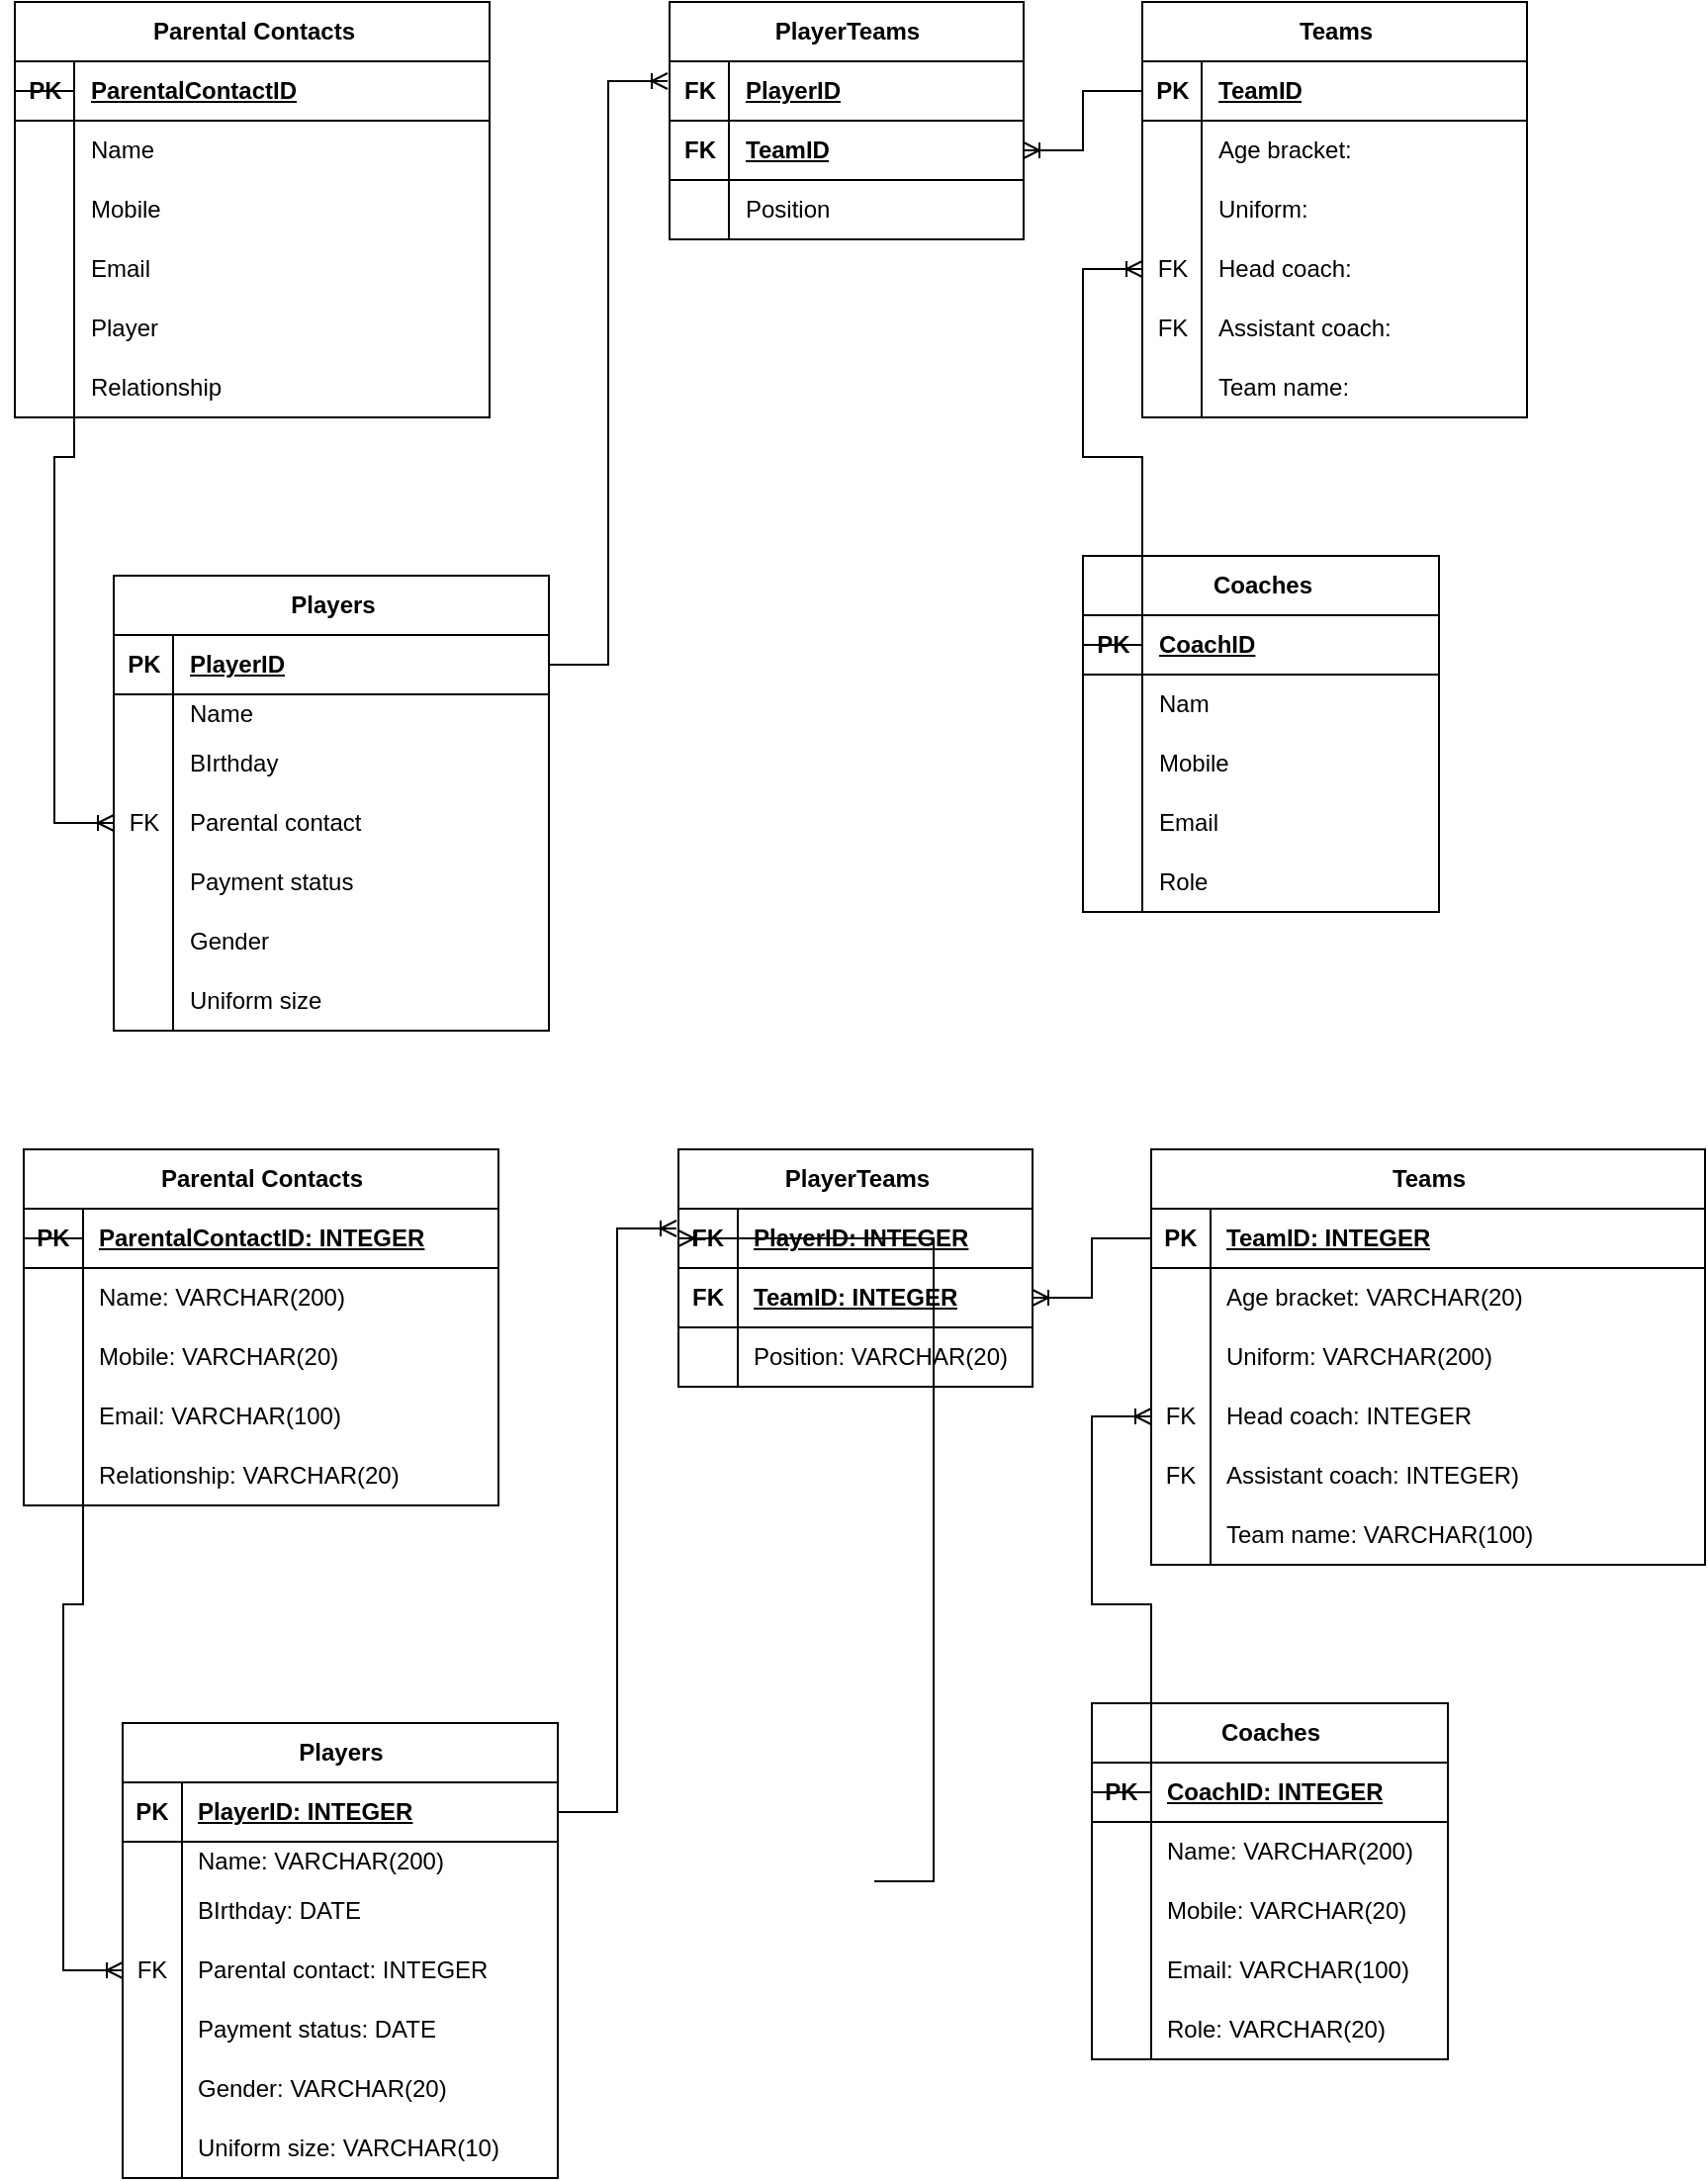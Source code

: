 <mxfile version="22.1.5" type="github">
  <diagram name="Page-1" id="_Lz0r9PeWsDxV7oghdz6">
    <mxGraphModel dx="2261" dy="1969" grid="1" gridSize="10" guides="1" tooltips="1" connect="1" arrows="1" fold="1" page="1" pageScale="1" pageWidth="827" pageHeight="1169" math="0" shadow="0">
      <root>
        <mxCell id="0" />
        <mxCell id="1" parent="0" />
        <mxCell id="VH9utRSnHpDx2_DwNmPK-11" value="Players" style="shape=table;startSize=30;container=1;collapsible=1;childLayout=tableLayout;fixedRows=1;rowLines=0;fontStyle=1;align=center;resizeLast=1;html=1;" vertex="1" parent="1">
          <mxGeometry x="-200" y="330" width="220" height="230" as="geometry" />
        </mxCell>
        <mxCell id="VH9utRSnHpDx2_DwNmPK-12" value="" style="shape=tableRow;horizontal=0;startSize=0;swimlaneHead=0;swimlaneBody=0;fillColor=none;collapsible=0;dropTarget=0;points=[[0,0.5],[1,0.5]];portConstraint=eastwest;top=0;left=0;right=0;bottom=1;" vertex="1" parent="VH9utRSnHpDx2_DwNmPK-11">
          <mxGeometry y="30" width="220" height="30" as="geometry" />
        </mxCell>
        <mxCell id="VH9utRSnHpDx2_DwNmPK-13" value="PK" style="shape=partialRectangle;connectable=0;fillColor=none;top=0;left=0;bottom=0;right=0;fontStyle=1;overflow=hidden;whiteSpace=wrap;html=1;" vertex="1" parent="VH9utRSnHpDx2_DwNmPK-12">
          <mxGeometry width="30" height="30" as="geometry">
            <mxRectangle width="30" height="30" as="alternateBounds" />
          </mxGeometry>
        </mxCell>
        <mxCell id="VH9utRSnHpDx2_DwNmPK-14" value="PlayerID: INTEGER" style="shape=partialRectangle;connectable=0;fillColor=none;top=0;left=0;bottom=0;right=0;align=left;spacingLeft=6;fontStyle=5;overflow=hidden;whiteSpace=wrap;html=1;" vertex="1" parent="VH9utRSnHpDx2_DwNmPK-12">
          <mxGeometry x="30" width="190" height="30" as="geometry">
            <mxRectangle width="190" height="30" as="alternateBounds" />
          </mxGeometry>
        </mxCell>
        <mxCell id="VH9utRSnHpDx2_DwNmPK-15" value="" style="shape=tableRow;horizontal=0;startSize=0;swimlaneHead=0;swimlaneBody=0;fillColor=none;collapsible=0;dropTarget=0;points=[[0,0.5],[1,0.5]];portConstraint=eastwest;top=0;left=0;right=0;bottom=0;" vertex="1" parent="VH9utRSnHpDx2_DwNmPK-11">
          <mxGeometry y="60" width="220" height="20" as="geometry" />
        </mxCell>
        <mxCell id="VH9utRSnHpDx2_DwNmPK-16" value="" style="shape=partialRectangle;connectable=0;fillColor=none;top=0;left=0;bottom=0;right=0;editable=1;overflow=hidden;whiteSpace=wrap;html=1;" vertex="1" parent="VH9utRSnHpDx2_DwNmPK-15">
          <mxGeometry width="30" height="20" as="geometry">
            <mxRectangle width="30" height="20" as="alternateBounds" />
          </mxGeometry>
        </mxCell>
        <mxCell id="VH9utRSnHpDx2_DwNmPK-17" value="Name: VARCHAR(200)" style="shape=partialRectangle;connectable=0;fillColor=none;top=0;left=0;bottom=0;right=0;align=left;spacingLeft=6;overflow=hidden;whiteSpace=wrap;html=1;" vertex="1" parent="VH9utRSnHpDx2_DwNmPK-15">
          <mxGeometry x="30" width="190" height="20" as="geometry">
            <mxRectangle width="190" height="20" as="alternateBounds" />
          </mxGeometry>
        </mxCell>
        <mxCell id="VH9utRSnHpDx2_DwNmPK-18" value="" style="shape=tableRow;horizontal=0;startSize=0;swimlaneHead=0;swimlaneBody=0;fillColor=none;collapsible=0;dropTarget=0;points=[[0,0.5],[1,0.5]];portConstraint=eastwest;top=0;left=0;right=0;bottom=0;" vertex="1" parent="VH9utRSnHpDx2_DwNmPK-11">
          <mxGeometry y="80" width="220" height="30" as="geometry" />
        </mxCell>
        <mxCell id="VH9utRSnHpDx2_DwNmPK-19" value="" style="shape=partialRectangle;connectable=0;fillColor=none;top=0;left=0;bottom=0;right=0;editable=1;overflow=hidden;whiteSpace=wrap;html=1;" vertex="1" parent="VH9utRSnHpDx2_DwNmPK-18">
          <mxGeometry width="30" height="30" as="geometry">
            <mxRectangle width="30" height="30" as="alternateBounds" />
          </mxGeometry>
        </mxCell>
        <mxCell id="VH9utRSnHpDx2_DwNmPK-20" value="BIrthday: DATE" style="shape=partialRectangle;connectable=0;fillColor=none;top=0;left=0;bottom=0;right=0;align=left;spacingLeft=6;overflow=hidden;whiteSpace=wrap;html=1;" vertex="1" parent="VH9utRSnHpDx2_DwNmPK-18">
          <mxGeometry x="30" width="190" height="30" as="geometry">
            <mxRectangle width="190" height="30" as="alternateBounds" />
          </mxGeometry>
        </mxCell>
        <mxCell id="VH9utRSnHpDx2_DwNmPK-30" style="shape=tableRow;horizontal=0;startSize=0;swimlaneHead=0;swimlaneBody=0;fillColor=none;collapsible=0;dropTarget=0;points=[[0,0.5],[1,0.5]];portConstraint=eastwest;top=0;left=0;right=0;bottom=0;" vertex="1" parent="VH9utRSnHpDx2_DwNmPK-11">
          <mxGeometry y="110" width="220" height="30" as="geometry" />
        </mxCell>
        <mxCell id="VH9utRSnHpDx2_DwNmPK-31" value="FK" style="shape=partialRectangle;connectable=0;fillColor=none;top=0;left=0;bottom=0;right=0;editable=1;overflow=hidden;whiteSpace=wrap;html=1;" vertex="1" parent="VH9utRSnHpDx2_DwNmPK-30">
          <mxGeometry width="30" height="30" as="geometry">
            <mxRectangle width="30" height="30" as="alternateBounds" />
          </mxGeometry>
        </mxCell>
        <mxCell id="VH9utRSnHpDx2_DwNmPK-32" value="Parental contact: INTEGER" style="shape=partialRectangle;connectable=0;fillColor=none;top=0;left=0;bottom=0;right=0;align=left;spacingLeft=6;overflow=hidden;whiteSpace=wrap;html=1;" vertex="1" parent="VH9utRSnHpDx2_DwNmPK-30">
          <mxGeometry x="30" width="190" height="30" as="geometry">
            <mxRectangle width="190" height="30" as="alternateBounds" />
          </mxGeometry>
        </mxCell>
        <mxCell id="VH9utRSnHpDx2_DwNmPK-27" style="shape=tableRow;horizontal=0;startSize=0;swimlaneHead=0;swimlaneBody=0;fillColor=none;collapsible=0;dropTarget=0;points=[[0,0.5],[1,0.5]];portConstraint=eastwest;top=0;left=0;right=0;bottom=0;" vertex="1" parent="VH9utRSnHpDx2_DwNmPK-11">
          <mxGeometry y="140" width="220" height="30" as="geometry" />
        </mxCell>
        <mxCell id="VH9utRSnHpDx2_DwNmPK-28" style="shape=partialRectangle;connectable=0;fillColor=none;top=0;left=0;bottom=0;right=0;editable=1;overflow=hidden;whiteSpace=wrap;html=1;" vertex="1" parent="VH9utRSnHpDx2_DwNmPK-27">
          <mxGeometry width="30" height="30" as="geometry">
            <mxRectangle width="30" height="30" as="alternateBounds" />
          </mxGeometry>
        </mxCell>
        <mxCell id="VH9utRSnHpDx2_DwNmPK-29" value="Payment status: DATE" style="shape=partialRectangle;connectable=0;fillColor=none;top=0;left=0;bottom=0;right=0;align=left;spacingLeft=6;overflow=hidden;whiteSpace=wrap;html=1;" vertex="1" parent="VH9utRSnHpDx2_DwNmPK-27">
          <mxGeometry x="30" width="190" height="30" as="geometry">
            <mxRectangle width="190" height="30" as="alternateBounds" />
          </mxGeometry>
        </mxCell>
        <mxCell id="VH9utRSnHpDx2_DwNmPK-24" style="shape=tableRow;horizontal=0;startSize=0;swimlaneHead=0;swimlaneBody=0;fillColor=none;collapsible=0;dropTarget=0;points=[[0,0.5],[1,0.5]];portConstraint=eastwest;top=0;left=0;right=0;bottom=0;" vertex="1" parent="VH9utRSnHpDx2_DwNmPK-11">
          <mxGeometry y="170" width="220" height="30" as="geometry" />
        </mxCell>
        <mxCell id="VH9utRSnHpDx2_DwNmPK-25" style="shape=partialRectangle;connectable=0;fillColor=none;top=0;left=0;bottom=0;right=0;editable=1;overflow=hidden;whiteSpace=wrap;html=1;" vertex="1" parent="VH9utRSnHpDx2_DwNmPK-24">
          <mxGeometry width="30" height="30" as="geometry">
            <mxRectangle width="30" height="30" as="alternateBounds" />
          </mxGeometry>
        </mxCell>
        <mxCell id="VH9utRSnHpDx2_DwNmPK-26" value="Gender: VARCHAR(20)" style="shape=partialRectangle;connectable=0;fillColor=none;top=0;left=0;bottom=0;right=0;align=left;spacingLeft=6;overflow=hidden;whiteSpace=wrap;html=1;" vertex="1" parent="VH9utRSnHpDx2_DwNmPK-24">
          <mxGeometry x="30" width="190" height="30" as="geometry">
            <mxRectangle width="190" height="30" as="alternateBounds" />
          </mxGeometry>
        </mxCell>
        <mxCell id="VH9utRSnHpDx2_DwNmPK-131" style="shape=tableRow;horizontal=0;startSize=0;swimlaneHead=0;swimlaneBody=0;fillColor=none;collapsible=0;dropTarget=0;points=[[0,0.5],[1,0.5]];portConstraint=eastwest;top=0;left=0;right=0;bottom=0;" vertex="1" parent="VH9utRSnHpDx2_DwNmPK-11">
          <mxGeometry y="200" width="220" height="30" as="geometry" />
        </mxCell>
        <mxCell id="VH9utRSnHpDx2_DwNmPK-132" style="shape=partialRectangle;connectable=0;fillColor=none;top=0;left=0;bottom=0;right=0;editable=1;overflow=hidden;whiteSpace=wrap;html=1;" vertex="1" parent="VH9utRSnHpDx2_DwNmPK-131">
          <mxGeometry width="30" height="30" as="geometry">
            <mxRectangle width="30" height="30" as="alternateBounds" />
          </mxGeometry>
        </mxCell>
        <mxCell id="VH9utRSnHpDx2_DwNmPK-133" value="Uniform size: VARCHAR(10)" style="shape=partialRectangle;connectable=0;fillColor=none;top=0;left=0;bottom=0;right=0;align=left;spacingLeft=6;overflow=hidden;whiteSpace=wrap;html=1;" vertex="1" parent="VH9utRSnHpDx2_DwNmPK-131">
          <mxGeometry x="30" width="190" height="30" as="geometry">
            <mxRectangle width="190" height="30" as="alternateBounds" />
          </mxGeometry>
        </mxCell>
        <mxCell id="VH9utRSnHpDx2_DwNmPK-33" value="Teams" style="shape=table;startSize=30;container=1;collapsible=1;childLayout=tableLayout;fixedRows=1;rowLines=0;fontStyle=1;align=center;resizeLast=1;html=1;" vertex="1" parent="1">
          <mxGeometry x="320" y="40" width="280" height="210" as="geometry" />
        </mxCell>
        <mxCell id="VH9utRSnHpDx2_DwNmPK-34" value="" style="shape=tableRow;horizontal=0;startSize=0;swimlaneHead=0;swimlaneBody=0;fillColor=none;collapsible=0;dropTarget=0;points=[[0,0.5],[1,0.5]];portConstraint=eastwest;top=0;left=0;right=0;bottom=1;" vertex="1" parent="VH9utRSnHpDx2_DwNmPK-33">
          <mxGeometry y="30" width="280" height="30" as="geometry" />
        </mxCell>
        <mxCell id="VH9utRSnHpDx2_DwNmPK-35" value="PK" style="shape=partialRectangle;connectable=0;fillColor=none;top=0;left=0;bottom=0;right=0;fontStyle=1;overflow=hidden;whiteSpace=wrap;html=1;" vertex="1" parent="VH9utRSnHpDx2_DwNmPK-34">
          <mxGeometry width="30" height="30" as="geometry">
            <mxRectangle width="30" height="30" as="alternateBounds" />
          </mxGeometry>
        </mxCell>
        <mxCell id="VH9utRSnHpDx2_DwNmPK-36" value="TeamID: INTEGER" style="shape=partialRectangle;connectable=0;fillColor=none;top=0;left=0;bottom=0;right=0;align=left;spacingLeft=6;fontStyle=5;overflow=hidden;whiteSpace=wrap;html=1;" vertex="1" parent="VH9utRSnHpDx2_DwNmPK-34">
          <mxGeometry x="30" width="250" height="30" as="geometry">
            <mxRectangle width="250" height="30" as="alternateBounds" />
          </mxGeometry>
        </mxCell>
        <mxCell id="VH9utRSnHpDx2_DwNmPK-37" value="" style="shape=tableRow;horizontal=0;startSize=0;swimlaneHead=0;swimlaneBody=0;fillColor=none;collapsible=0;dropTarget=0;points=[[0,0.5],[1,0.5]];portConstraint=eastwest;top=0;left=0;right=0;bottom=0;" vertex="1" parent="VH9utRSnHpDx2_DwNmPK-33">
          <mxGeometry y="60" width="280" height="30" as="geometry" />
        </mxCell>
        <mxCell id="VH9utRSnHpDx2_DwNmPK-38" value="" style="shape=partialRectangle;connectable=0;fillColor=none;top=0;left=0;bottom=0;right=0;editable=1;overflow=hidden;whiteSpace=wrap;html=1;" vertex="1" parent="VH9utRSnHpDx2_DwNmPK-37">
          <mxGeometry width="30" height="30" as="geometry">
            <mxRectangle width="30" height="30" as="alternateBounds" />
          </mxGeometry>
        </mxCell>
        <mxCell id="VH9utRSnHpDx2_DwNmPK-39" value="Age bracket: VARCHAR(20)" style="shape=partialRectangle;connectable=0;fillColor=none;top=0;left=0;bottom=0;right=0;align=left;spacingLeft=6;overflow=hidden;whiteSpace=wrap;html=1;" vertex="1" parent="VH9utRSnHpDx2_DwNmPK-37">
          <mxGeometry x="30" width="250" height="30" as="geometry">
            <mxRectangle width="250" height="30" as="alternateBounds" />
          </mxGeometry>
        </mxCell>
        <mxCell id="VH9utRSnHpDx2_DwNmPK-43" value="" style="shape=tableRow;horizontal=0;startSize=0;swimlaneHead=0;swimlaneBody=0;fillColor=none;collapsible=0;dropTarget=0;points=[[0,0.5],[1,0.5]];portConstraint=eastwest;top=0;left=0;right=0;bottom=0;" vertex="1" parent="VH9utRSnHpDx2_DwNmPK-33">
          <mxGeometry y="90" width="280" height="30" as="geometry" />
        </mxCell>
        <mxCell id="VH9utRSnHpDx2_DwNmPK-44" value="" style="shape=partialRectangle;connectable=0;fillColor=none;top=0;left=0;bottom=0;right=0;editable=1;overflow=hidden;whiteSpace=wrap;html=1;" vertex="1" parent="VH9utRSnHpDx2_DwNmPK-43">
          <mxGeometry width="30" height="30" as="geometry">
            <mxRectangle width="30" height="30" as="alternateBounds" />
          </mxGeometry>
        </mxCell>
        <mxCell id="VH9utRSnHpDx2_DwNmPK-45" value="Uniform: VARCHAR(200)" style="shape=partialRectangle;connectable=0;fillColor=none;top=0;left=0;bottom=0;right=0;align=left;spacingLeft=6;overflow=hidden;whiteSpace=wrap;html=1;" vertex="1" parent="VH9utRSnHpDx2_DwNmPK-43">
          <mxGeometry x="30" width="250" height="30" as="geometry">
            <mxRectangle width="250" height="30" as="alternateBounds" />
          </mxGeometry>
        </mxCell>
        <mxCell id="VH9utRSnHpDx2_DwNmPK-88" style="shape=tableRow;horizontal=0;startSize=0;swimlaneHead=0;swimlaneBody=0;fillColor=none;collapsible=0;dropTarget=0;points=[[0,0.5],[1,0.5]];portConstraint=eastwest;top=0;left=0;right=0;bottom=0;" vertex="1" parent="VH9utRSnHpDx2_DwNmPK-33">
          <mxGeometry y="120" width="280" height="30" as="geometry" />
        </mxCell>
        <mxCell id="VH9utRSnHpDx2_DwNmPK-89" value="FK" style="shape=partialRectangle;connectable=0;fillColor=none;top=0;left=0;bottom=0;right=0;editable=1;overflow=hidden;whiteSpace=wrap;html=1;" vertex="1" parent="VH9utRSnHpDx2_DwNmPK-88">
          <mxGeometry width="30" height="30" as="geometry">
            <mxRectangle width="30" height="30" as="alternateBounds" />
          </mxGeometry>
        </mxCell>
        <mxCell id="VH9utRSnHpDx2_DwNmPK-90" value="Head coach: INTEGER" style="shape=partialRectangle;connectable=0;fillColor=none;top=0;left=0;bottom=0;right=0;align=left;spacingLeft=6;overflow=hidden;whiteSpace=wrap;html=1;" vertex="1" parent="VH9utRSnHpDx2_DwNmPK-88">
          <mxGeometry x="30" width="250" height="30" as="geometry">
            <mxRectangle width="250" height="30" as="alternateBounds" />
          </mxGeometry>
        </mxCell>
        <mxCell id="VH9utRSnHpDx2_DwNmPK-91" style="shape=tableRow;horizontal=0;startSize=0;swimlaneHead=0;swimlaneBody=0;fillColor=none;collapsible=0;dropTarget=0;points=[[0,0.5],[1,0.5]];portConstraint=eastwest;top=0;left=0;right=0;bottom=0;" vertex="1" parent="VH9utRSnHpDx2_DwNmPK-33">
          <mxGeometry y="150" width="280" height="30" as="geometry" />
        </mxCell>
        <mxCell id="VH9utRSnHpDx2_DwNmPK-92" value="FK" style="shape=partialRectangle;connectable=0;fillColor=none;top=0;left=0;bottom=0;right=0;editable=1;overflow=hidden;whiteSpace=wrap;html=1;" vertex="1" parent="VH9utRSnHpDx2_DwNmPK-91">
          <mxGeometry width="30" height="30" as="geometry">
            <mxRectangle width="30" height="30" as="alternateBounds" />
          </mxGeometry>
        </mxCell>
        <mxCell id="VH9utRSnHpDx2_DwNmPK-93" value="Assistant coach: INTEGER)" style="shape=partialRectangle;connectable=0;fillColor=none;top=0;left=0;bottom=0;right=0;align=left;spacingLeft=6;overflow=hidden;whiteSpace=wrap;html=1;" vertex="1" parent="VH9utRSnHpDx2_DwNmPK-91">
          <mxGeometry x="30" width="250" height="30" as="geometry">
            <mxRectangle width="250" height="30" as="alternateBounds" />
          </mxGeometry>
        </mxCell>
        <mxCell id="VH9utRSnHpDx2_DwNmPK-94" style="shape=tableRow;horizontal=0;startSize=0;swimlaneHead=0;swimlaneBody=0;fillColor=none;collapsible=0;dropTarget=0;points=[[0,0.5],[1,0.5]];portConstraint=eastwest;top=0;left=0;right=0;bottom=0;" vertex="1" parent="VH9utRSnHpDx2_DwNmPK-33">
          <mxGeometry y="180" width="280" height="30" as="geometry" />
        </mxCell>
        <mxCell id="VH9utRSnHpDx2_DwNmPK-95" style="shape=partialRectangle;connectable=0;fillColor=none;top=0;left=0;bottom=0;right=0;editable=1;overflow=hidden;whiteSpace=wrap;html=1;" vertex="1" parent="VH9utRSnHpDx2_DwNmPK-94">
          <mxGeometry width="30" height="30" as="geometry">
            <mxRectangle width="30" height="30" as="alternateBounds" />
          </mxGeometry>
        </mxCell>
        <mxCell id="VH9utRSnHpDx2_DwNmPK-96" value="Team name: VARCHAR(100)" style="shape=partialRectangle;connectable=0;fillColor=none;top=0;left=0;bottom=0;right=0;align=left;spacingLeft=6;overflow=hidden;whiteSpace=wrap;html=1;" vertex="1" parent="VH9utRSnHpDx2_DwNmPK-94">
          <mxGeometry x="30" width="250" height="30" as="geometry">
            <mxRectangle width="250" height="30" as="alternateBounds" />
          </mxGeometry>
        </mxCell>
        <mxCell id="VH9utRSnHpDx2_DwNmPK-46" value="Coaches" style="shape=table;startSize=30;container=1;collapsible=1;childLayout=tableLayout;fixedRows=1;rowLines=0;fontStyle=1;align=center;resizeLast=1;html=1;" vertex="1" parent="1">
          <mxGeometry x="290" y="320" width="180" height="180" as="geometry" />
        </mxCell>
        <mxCell id="VH9utRSnHpDx2_DwNmPK-47" value="" style="shape=tableRow;horizontal=0;startSize=0;swimlaneHead=0;swimlaneBody=0;fillColor=none;collapsible=0;dropTarget=0;points=[[0,0.5],[1,0.5]];portConstraint=eastwest;top=0;left=0;right=0;bottom=1;" vertex="1" parent="VH9utRSnHpDx2_DwNmPK-46">
          <mxGeometry y="30" width="180" height="30" as="geometry" />
        </mxCell>
        <mxCell id="VH9utRSnHpDx2_DwNmPK-48" value="PK" style="shape=partialRectangle;connectable=0;fillColor=none;top=0;left=0;bottom=0;right=0;fontStyle=1;overflow=hidden;whiteSpace=wrap;html=1;" vertex="1" parent="VH9utRSnHpDx2_DwNmPK-47">
          <mxGeometry width="30" height="30" as="geometry">
            <mxRectangle width="30" height="30" as="alternateBounds" />
          </mxGeometry>
        </mxCell>
        <mxCell id="VH9utRSnHpDx2_DwNmPK-49" value="CoachID: INTEGER" style="shape=partialRectangle;connectable=0;fillColor=none;top=0;left=0;bottom=0;right=0;align=left;spacingLeft=6;fontStyle=5;overflow=hidden;whiteSpace=wrap;html=1;" vertex="1" parent="VH9utRSnHpDx2_DwNmPK-47">
          <mxGeometry x="30" width="150" height="30" as="geometry">
            <mxRectangle width="150" height="30" as="alternateBounds" />
          </mxGeometry>
        </mxCell>
        <mxCell id="VH9utRSnHpDx2_DwNmPK-50" value="" style="shape=tableRow;horizontal=0;startSize=0;swimlaneHead=0;swimlaneBody=0;fillColor=none;collapsible=0;dropTarget=0;points=[[0,0.5],[1,0.5]];portConstraint=eastwest;top=0;left=0;right=0;bottom=0;" vertex="1" parent="VH9utRSnHpDx2_DwNmPK-46">
          <mxGeometry y="60" width="180" height="30" as="geometry" />
        </mxCell>
        <mxCell id="VH9utRSnHpDx2_DwNmPK-51" value="" style="shape=partialRectangle;connectable=0;fillColor=none;top=0;left=0;bottom=0;right=0;editable=1;overflow=hidden;whiteSpace=wrap;html=1;" vertex="1" parent="VH9utRSnHpDx2_DwNmPK-50">
          <mxGeometry width="30" height="30" as="geometry">
            <mxRectangle width="30" height="30" as="alternateBounds" />
          </mxGeometry>
        </mxCell>
        <mxCell id="VH9utRSnHpDx2_DwNmPK-52" value="Name: VARCHAR(200)" style="shape=partialRectangle;connectable=0;fillColor=none;top=0;left=0;bottom=0;right=0;align=left;spacingLeft=6;overflow=hidden;whiteSpace=wrap;html=1;" vertex="1" parent="VH9utRSnHpDx2_DwNmPK-50">
          <mxGeometry x="30" width="150" height="30" as="geometry">
            <mxRectangle width="150" height="30" as="alternateBounds" />
          </mxGeometry>
        </mxCell>
        <mxCell id="VH9utRSnHpDx2_DwNmPK-53" value="" style="shape=tableRow;horizontal=0;startSize=0;swimlaneHead=0;swimlaneBody=0;fillColor=none;collapsible=0;dropTarget=0;points=[[0,0.5],[1,0.5]];portConstraint=eastwest;top=0;left=0;right=0;bottom=0;" vertex="1" parent="VH9utRSnHpDx2_DwNmPK-46">
          <mxGeometry y="90" width="180" height="30" as="geometry" />
        </mxCell>
        <mxCell id="VH9utRSnHpDx2_DwNmPK-54" value="" style="shape=partialRectangle;connectable=0;fillColor=none;top=0;left=0;bottom=0;right=0;editable=1;overflow=hidden;whiteSpace=wrap;html=1;" vertex="1" parent="VH9utRSnHpDx2_DwNmPK-53">
          <mxGeometry width="30" height="30" as="geometry">
            <mxRectangle width="30" height="30" as="alternateBounds" />
          </mxGeometry>
        </mxCell>
        <mxCell id="VH9utRSnHpDx2_DwNmPK-55" value="Mobile: VARCHAR(20)" style="shape=partialRectangle;connectable=0;fillColor=none;top=0;left=0;bottom=0;right=0;align=left;spacingLeft=6;overflow=hidden;whiteSpace=wrap;html=1;" vertex="1" parent="VH9utRSnHpDx2_DwNmPK-53">
          <mxGeometry x="30" width="150" height="30" as="geometry">
            <mxRectangle width="150" height="30" as="alternateBounds" />
          </mxGeometry>
        </mxCell>
        <mxCell id="VH9utRSnHpDx2_DwNmPK-56" value="" style="shape=tableRow;horizontal=0;startSize=0;swimlaneHead=0;swimlaneBody=0;fillColor=none;collapsible=0;dropTarget=0;points=[[0,0.5],[1,0.5]];portConstraint=eastwest;top=0;left=0;right=0;bottom=0;" vertex="1" parent="VH9utRSnHpDx2_DwNmPK-46">
          <mxGeometry y="120" width="180" height="30" as="geometry" />
        </mxCell>
        <mxCell id="VH9utRSnHpDx2_DwNmPK-57" value="" style="shape=partialRectangle;connectable=0;fillColor=none;top=0;left=0;bottom=0;right=0;editable=1;overflow=hidden;whiteSpace=wrap;html=1;" vertex="1" parent="VH9utRSnHpDx2_DwNmPK-56">
          <mxGeometry width="30" height="30" as="geometry">
            <mxRectangle width="30" height="30" as="alternateBounds" />
          </mxGeometry>
        </mxCell>
        <mxCell id="VH9utRSnHpDx2_DwNmPK-58" value="Email: VARCHAR(100)" style="shape=partialRectangle;connectable=0;fillColor=none;top=0;left=0;bottom=0;right=0;align=left;spacingLeft=6;overflow=hidden;whiteSpace=wrap;html=1;" vertex="1" parent="VH9utRSnHpDx2_DwNmPK-56">
          <mxGeometry x="30" width="150" height="30" as="geometry">
            <mxRectangle width="150" height="30" as="alternateBounds" />
          </mxGeometry>
        </mxCell>
        <mxCell id="VH9utRSnHpDx2_DwNmPK-97" style="shape=tableRow;horizontal=0;startSize=0;swimlaneHead=0;swimlaneBody=0;fillColor=none;collapsible=0;dropTarget=0;points=[[0,0.5],[1,0.5]];portConstraint=eastwest;top=0;left=0;right=0;bottom=0;" vertex="1" parent="VH9utRSnHpDx2_DwNmPK-46">
          <mxGeometry y="150" width="180" height="30" as="geometry" />
        </mxCell>
        <mxCell id="VH9utRSnHpDx2_DwNmPK-98" style="shape=partialRectangle;connectable=0;fillColor=none;top=0;left=0;bottom=0;right=0;editable=1;overflow=hidden;whiteSpace=wrap;html=1;" vertex="1" parent="VH9utRSnHpDx2_DwNmPK-97">
          <mxGeometry width="30" height="30" as="geometry">
            <mxRectangle width="30" height="30" as="alternateBounds" />
          </mxGeometry>
        </mxCell>
        <mxCell id="VH9utRSnHpDx2_DwNmPK-99" value="Role: VARCHAR(20)" style="shape=partialRectangle;connectable=0;fillColor=none;top=0;left=0;bottom=0;right=0;align=left;spacingLeft=6;overflow=hidden;whiteSpace=wrap;html=1;" vertex="1" parent="VH9utRSnHpDx2_DwNmPK-97">
          <mxGeometry x="30" width="150" height="30" as="geometry">
            <mxRectangle width="150" height="30" as="alternateBounds" />
          </mxGeometry>
        </mxCell>
        <mxCell id="VH9utRSnHpDx2_DwNmPK-59" value="PlayerTeams" style="shape=table;startSize=30;container=1;collapsible=1;childLayout=tableLayout;fixedRows=1;rowLines=0;fontStyle=1;align=center;resizeLast=1;html=1;" vertex="1" parent="1">
          <mxGeometry x="81" y="40" width="179" height="120" as="geometry" />
        </mxCell>
        <mxCell id="VH9utRSnHpDx2_DwNmPK-126" style="shape=tableRow;horizontal=0;startSize=0;swimlaneHead=0;swimlaneBody=0;fillColor=none;collapsible=0;dropTarget=0;points=[[0,0.5],[1,0.5]];portConstraint=eastwest;top=0;left=0;right=0;bottom=1;" vertex="1" parent="VH9utRSnHpDx2_DwNmPK-59">
          <mxGeometry y="30" width="179" height="30" as="geometry" />
        </mxCell>
        <mxCell id="VH9utRSnHpDx2_DwNmPK-127" value="FK" style="shape=partialRectangle;connectable=0;fillColor=none;top=0;left=0;bottom=0;right=0;fontStyle=1;overflow=hidden;whiteSpace=wrap;html=1;" vertex="1" parent="VH9utRSnHpDx2_DwNmPK-126">
          <mxGeometry width="30" height="30" as="geometry">
            <mxRectangle width="30" height="30" as="alternateBounds" />
          </mxGeometry>
        </mxCell>
        <mxCell id="VH9utRSnHpDx2_DwNmPK-128" value="PlayerID: INTEGER" style="shape=partialRectangle;connectable=0;fillColor=none;top=0;left=0;bottom=0;right=0;align=left;spacingLeft=6;fontStyle=5;overflow=hidden;whiteSpace=wrap;html=1;" vertex="1" parent="VH9utRSnHpDx2_DwNmPK-126">
          <mxGeometry x="30" width="149" height="30" as="geometry">
            <mxRectangle width="149" height="30" as="alternateBounds" />
          </mxGeometry>
        </mxCell>
        <mxCell id="VH9utRSnHpDx2_DwNmPK-60" value="" style="shape=tableRow;horizontal=0;startSize=0;swimlaneHead=0;swimlaneBody=0;fillColor=none;collapsible=0;dropTarget=0;points=[[0,0.5],[1,0.5]];portConstraint=eastwest;top=0;left=0;right=0;bottom=1;" vertex="1" parent="VH9utRSnHpDx2_DwNmPK-59">
          <mxGeometry y="60" width="179" height="30" as="geometry" />
        </mxCell>
        <mxCell id="VH9utRSnHpDx2_DwNmPK-61" value="FK" style="shape=partialRectangle;connectable=0;fillColor=none;top=0;left=0;bottom=0;right=0;fontStyle=1;overflow=hidden;whiteSpace=wrap;html=1;" vertex="1" parent="VH9utRSnHpDx2_DwNmPK-60">
          <mxGeometry width="30" height="30" as="geometry">
            <mxRectangle width="30" height="30" as="alternateBounds" />
          </mxGeometry>
        </mxCell>
        <mxCell id="VH9utRSnHpDx2_DwNmPK-62" value="TeamID: INTEGER" style="shape=partialRectangle;connectable=0;fillColor=none;top=0;left=0;bottom=0;right=0;align=left;spacingLeft=6;fontStyle=5;overflow=hidden;whiteSpace=wrap;html=1;" vertex="1" parent="VH9utRSnHpDx2_DwNmPK-60">
          <mxGeometry x="30" width="149" height="30" as="geometry">
            <mxRectangle width="149" height="30" as="alternateBounds" />
          </mxGeometry>
        </mxCell>
        <mxCell id="VH9utRSnHpDx2_DwNmPK-63" value="" style="shape=tableRow;horizontal=0;startSize=0;swimlaneHead=0;swimlaneBody=0;fillColor=none;collapsible=0;dropTarget=0;points=[[0,0.5],[1,0.5]];portConstraint=eastwest;top=0;left=0;right=0;bottom=0;" vertex="1" parent="VH9utRSnHpDx2_DwNmPK-59">
          <mxGeometry y="90" width="179" height="30" as="geometry" />
        </mxCell>
        <mxCell id="VH9utRSnHpDx2_DwNmPK-64" value="" style="shape=partialRectangle;connectable=0;fillColor=none;top=0;left=0;bottom=0;right=0;editable=1;overflow=hidden;whiteSpace=wrap;html=1;" vertex="1" parent="VH9utRSnHpDx2_DwNmPK-63">
          <mxGeometry width="30" height="30" as="geometry">
            <mxRectangle width="30" height="30" as="alternateBounds" />
          </mxGeometry>
        </mxCell>
        <mxCell id="VH9utRSnHpDx2_DwNmPK-65" value="Position: VARCHAR(20)" style="shape=partialRectangle;connectable=0;fillColor=none;top=0;left=0;bottom=0;right=0;align=left;spacingLeft=6;overflow=hidden;whiteSpace=wrap;html=1;" vertex="1" parent="VH9utRSnHpDx2_DwNmPK-63">
          <mxGeometry x="30" width="149" height="30" as="geometry">
            <mxRectangle width="149" height="30" as="alternateBounds" />
          </mxGeometry>
        </mxCell>
        <mxCell id="VH9utRSnHpDx2_DwNmPK-72" value="Parental Contacts" style="shape=table;startSize=30;container=1;collapsible=1;childLayout=tableLayout;fixedRows=1;rowLines=0;fontStyle=1;align=center;resizeLast=1;html=1;" vertex="1" parent="1">
          <mxGeometry x="-250" y="40" width="240" height="180" as="geometry" />
        </mxCell>
        <mxCell id="VH9utRSnHpDx2_DwNmPK-73" value="" style="shape=tableRow;horizontal=0;startSize=0;swimlaneHead=0;swimlaneBody=0;fillColor=none;collapsible=0;dropTarget=0;points=[[0,0.5],[1,0.5]];portConstraint=eastwest;top=0;left=0;right=0;bottom=1;" vertex="1" parent="VH9utRSnHpDx2_DwNmPK-72">
          <mxGeometry y="30" width="240" height="30" as="geometry" />
        </mxCell>
        <mxCell id="VH9utRSnHpDx2_DwNmPK-74" value="PK" style="shape=partialRectangle;connectable=0;fillColor=none;top=0;left=0;bottom=0;right=0;fontStyle=1;overflow=hidden;whiteSpace=wrap;html=1;" vertex="1" parent="VH9utRSnHpDx2_DwNmPK-73">
          <mxGeometry width="30" height="30" as="geometry">
            <mxRectangle width="30" height="30" as="alternateBounds" />
          </mxGeometry>
        </mxCell>
        <mxCell id="VH9utRSnHpDx2_DwNmPK-75" value="ParentalContactID: INTEGER" style="shape=partialRectangle;connectable=0;fillColor=none;top=0;left=0;bottom=0;right=0;align=left;spacingLeft=6;fontStyle=5;overflow=hidden;whiteSpace=wrap;html=1;" vertex="1" parent="VH9utRSnHpDx2_DwNmPK-73">
          <mxGeometry x="30" width="210" height="30" as="geometry">
            <mxRectangle width="210" height="30" as="alternateBounds" />
          </mxGeometry>
        </mxCell>
        <mxCell id="VH9utRSnHpDx2_DwNmPK-76" value="" style="shape=tableRow;horizontal=0;startSize=0;swimlaneHead=0;swimlaneBody=0;fillColor=none;collapsible=0;dropTarget=0;points=[[0,0.5],[1,0.5]];portConstraint=eastwest;top=0;left=0;right=0;bottom=0;" vertex="1" parent="VH9utRSnHpDx2_DwNmPK-72">
          <mxGeometry y="60" width="240" height="30" as="geometry" />
        </mxCell>
        <mxCell id="VH9utRSnHpDx2_DwNmPK-77" value="" style="shape=partialRectangle;connectable=0;fillColor=none;top=0;left=0;bottom=0;right=0;editable=1;overflow=hidden;whiteSpace=wrap;html=1;" vertex="1" parent="VH9utRSnHpDx2_DwNmPK-76">
          <mxGeometry width="30" height="30" as="geometry">
            <mxRectangle width="30" height="30" as="alternateBounds" />
          </mxGeometry>
        </mxCell>
        <mxCell id="VH9utRSnHpDx2_DwNmPK-78" value="Name: VARCHAR(200)" style="shape=partialRectangle;connectable=0;fillColor=none;top=0;left=0;bottom=0;right=0;align=left;spacingLeft=6;overflow=hidden;whiteSpace=wrap;html=1;" vertex="1" parent="VH9utRSnHpDx2_DwNmPK-76">
          <mxGeometry x="30" width="210" height="30" as="geometry">
            <mxRectangle width="210" height="30" as="alternateBounds" />
          </mxGeometry>
        </mxCell>
        <mxCell id="VH9utRSnHpDx2_DwNmPK-79" value="" style="shape=tableRow;horizontal=0;startSize=0;swimlaneHead=0;swimlaneBody=0;fillColor=none;collapsible=0;dropTarget=0;points=[[0,0.5],[1,0.5]];portConstraint=eastwest;top=0;left=0;right=0;bottom=0;" vertex="1" parent="VH9utRSnHpDx2_DwNmPK-72">
          <mxGeometry y="90" width="240" height="30" as="geometry" />
        </mxCell>
        <mxCell id="VH9utRSnHpDx2_DwNmPK-80" value="" style="shape=partialRectangle;connectable=0;fillColor=none;top=0;left=0;bottom=0;right=0;editable=1;overflow=hidden;whiteSpace=wrap;html=1;" vertex="1" parent="VH9utRSnHpDx2_DwNmPK-79">
          <mxGeometry width="30" height="30" as="geometry">
            <mxRectangle width="30" height="30" as="alternateBounds" />
          </mxGeometry>
        </mxCell>
        <mxCell id="VH9utRSnHpDx2_DwNmPK-81" value="Mobile: VARCHAR(20)" style="shape=partialRectangle;connectable=0;fillColor=none;top=0;left=0;bottom=0;right=0;align=left;spacingLeft=6;overflow=hidden;whiteSpace=wrap;html=1;" vertex="1" parent="VH9utRSnHpDx2_DwNmPK-79">
          <mxGeometry x="30" width="210" height="30" as="geometry">
            <mxRectangle width="210" height="30" as="alternateBounds" />
          </mxGeometry>
        </mxCell>
        <mxCell id="VH9utRSnHpDx2_DwNmPK-82" value="" style="shape=tableRow;horizontal=0;startSize=0;swimlaneHead=0;swimlaneBody=0;fillColor=none;collapsible=0;dropTarget=0;points=[[0,0.5],[1,0.5]];portConstraint=eastwest;top=0;left=0;right=0;bottom=0;" vertex="1" parent="VH9utRSnHpDx2_DwNmPK-72">
          <mxGeometry y="120" width="240" height="30" as="geometry" />
        </mxCell>
        <mxCell id="VH9utRSnHpDx2_DwNmPK-83" value="" style="shape=partialRectangle;connectable=0;fillColor=none;top=0;left=0;bottom=0;right=0;editable=1;overflow=hidden;whiteSpace=wrap;html=1;" vertex="1" parent="VH9utRSnHpDx2_DwNmPK-82">
          <mxGeometry width="30" height="30" as="geometry">
            <mxRectangle width="30" height="30" as="alternateBounds" />
          </mxGeometry>
        </mxCell>
        <mxCell id="VH9utRSnHpDx2_DwNmPK-84" value="Email: VARCHAR(100)" style="shape=partialRectangle;connectable=0;fillColor=none;top=0;left=0;bottom=0;right=0;align=left;spacingLeft=6;overflow=hidden;whiteSpace=wrap;html=1;" vertex="1" parent="VH9utRSnHpDx2_DwNmPK-82">
          <mxGeometry x="30" width="210" height="30" as="geometry">
            <mxRectangle width="210" height="30" as="alternateBounds" />
          </mxGeometry>
        </mxCell>
        <mxCell id="VH9utRSnHpDx2_DwNmPK-106" style="shape=tableRow;horizontal=0;startSize=0;swimlaneHead=0;swimlaneBody=0;fillColor=none;collapsible=0;dropTarget=0;points=[[0,0.5],[1,0.5]];portConstraint=eastwest;top=0;left=0;right=0;bottom=0;" vertex="1" parent="VH9utRSnHpDx2_DwNmPK-72">
          <mxGeometry y="150" width="240" height="30" as="geometry" />
        </mxCell>
        <mxCell id="VH9utRSnHpDx2_DwNmPK-107" style="shape=partialRectangle;connectable=0;fillColor=none;top=0;left=0;bottom=0;right=0;editable=1;overflow=hidden;whiteSpace=wrap;html=1;" vertex="1" parent="VH9utRSnHpDx2_DwNmPK-106">
          <mxGeometry width="30" height="30" as="geometry">
            <mxRectangle width="30" height="30" as="alternateBounds" />
          </mxGeometry>
        </mxCell>
        <mxCell id="VH9utRSnHpDx2_DwNmPK-108" value="Relationship: VARCHAR(20)" style="shape=partialRectangle;connectable=0;fillColor=none;top=0;left=0;bottom=0;right=0;align=left;spacingLeft=6;overflow=hidden;whiteSpace=wrap;html=1;" vertex="1" parent="VH9utRSnHpDx2_DwNmPK-106">
          <mxGeometry x="30" width="210" height="30" as="geometry">
            <mxRectangle width="210" height="30" as="alternateBounds" />
          </mxGeometry>
        </mxCell>
        <mxCell id="VH9utRSnHpDx2_DwNmPK-115" value="" style="edgeStyle=entityRelationEdgeStyle;fontSize=12;html=1;endArrow=ERoneToMany;rounded=0;entryX=0;entryY=0.5;entryDx=0;entryDy=0;exitX=0;exitY=0.5;exitDx=0;exitDy=0;" edge="1" parent="1" source="VH9utRSnHpDx2_DwNmPK-73" target="VH9utRSnHpDx2_DwNmPK-30">
          <mxGeometry width="100" height="100" relative="1" as="geometry">
            <mxPoint x="665" y="350" as="sourcePoint" />
            <mxPoint x="170" y="310" as="targetPoint" />
            <Array as="points">
              <mxPoint x="645" y="470" />
              <mxPoint x="10" y="320" />
            </Array>
          </mxGeometry>
        </mxCell>
        <mxCell id="VH9utRSnHpDx2_DwNmPK-116" value="" style="edgeStyle=entityRelationEdgeStyle;fontSize=12;html=1;endArrow=ERoneToMany;rounded=0;entryX=0;entryY=0.5;entryDx=0;entryDy=0;exitX=1;exitY=0.5;exitDx=0;exitDy=0;" edge="1" parent="1" source="VH9utRSnHpDx2_DwNmPK-21" target="VH9utRSnHpDx2_DwNmPK-126">
          <mxGeometry width="100" height="100" relative="1" as="geometry">
            <mxPoint x="180" y="410" as="sourcePoint" />
            <mxPoint x="280" y="310" as="targetPoint" />
            <Array as="points">
              <mxPoint x="30" y="410" />
              <mxPoint x="230" y="340" />
            </Array>
          </mxGeometry>
        </mxCell>
        <mxCell id="VH9utRSnHpDx2_DwNmPK-129" value="" style="edgeStyle=entityRelationEdgeStyle;fontSize=12;html=1;endArrow=ERoneToMany;rounded=0;entryX=0;entryY=0.5;entryDx=0;entryDy=0;exitX=0;exitY=0.5;exitDx=0;exitDy=0;" edge="1" parent="1" source="VH9utRSnHpDx2_DwNmPK-47" target="VH9utRSnHpDx2_DwNmPK-88">
          <mxGeometry width="100" height="100" relative="1" as="geometry">
            <mxPoint x="364" y="300" as="sourcePoint" />
            <mxPoint x="464" y="200" as="targetPoint" />
          </mxGeometry>
        </mxCell>
        <mxCell id="VH9utRSnHpDx2_DwNmPK-130" value="" style="edgeStyle=entityRelationEdgeStyle;fontSize=12;html=1;endArrow=ERoneToMany;rounded=0;entryX=1;entryY=0.5;entryDx=0;entryDy=0;exitX=0;exitY=0.5;exitDx=0;exitDy=0;" edge="1" parent="1" source="VH9utRSnHpDx2_DwNmPK-34" target="VH9utRSnHpDx2_DwNmPK-60">
          <mxGeometry width="100" height="100" relative="1" as="geometry">
            <mxPoint x="360" y="330" as="sourcePoint" />
            <mxPoint x="460" y="230" as="targetPoint" />
          </mxGeometry>
        </mxCell>
        <mxCell id="VH9utRSnHpDx2_DwNmPK-134" value="" style="edgeStyle=entityRelationEdgeStyle;fontSize=12;html=1;endArrow=ERoneToMany;rounded=0;" edge="1" parent="1" source="VH9utRSnHpDx2_DwNmPK-12">
          <mxGeometry width="100" height="100" relative="1" as="geometry">
            <mxPoint x="-20" y="180" as="sourcePoint" />
            <mxPoint x="80" y="80" as="targetPoint" />
          </mxGeometry>
        </mxCell>
        <mxCell id="VH9utRSnHpDx2_DwNmPK-135" value="Players" style="shape=table;startSize=30;container=1;collapsible=1;childLayout=tableLayout;fixedRows=1;rowLines=0;fontStyle=1;align=center;resizeLast=1;html=1;" vertex="1" parent="1">
          <mxGeometry x="-204.5" y="-250" width="220" height="230" as="geometry" />
        </mxCell>
        <mxCell id="VH9utRSnHpDx2_DwNmPK-136" value="" style="shape=tableRow;horizontal=0;startSize=0;swimlaneHead=0;swimlaneBody=0;fillColor=none;collapsible=0;dropTarget=0;points=[[0,0.5],[1,0.5]];portConstraint=eastwest;top=0;left=0;right=0;bottom=1;" vertex="1" parent="VH9utRSnHpDx2_DwNmPK-135">
          <mxGeometry y="30" width="220" height="30" as="geometry" />
        </mxCell>
        <mxCell id="VH9utRSnHpDx2_DwNmPK-137" value="PK" style="shape=partialRectangle;connectable=0;fillColor=none;top=0;left=0;bottom=0;right=0;fontStyle=1;overflow=hidden;whiteSpace=wrap;html=1;" vertex="1" parent="VH9utRSnHpDx2_DwNmPK-136">
          <mxGeometry width="30" height="30" as="geometry">
            <mxRectangle width="30" height="30" as="alternateBounds" />
          </mxGeometry>
        </mxCell>
        <mxCell id="VH9utRSnHpDx2_DwNmPK-138" value="PlayerID" style="shape=partialRectangle;connectable=0;fillColor=none;top=0;left=0;bottom=0;right=0;align=left;spacingLeft=6;fontStyle=5;overflow=hidden;whiteSpace=wrap;html=1;" vertex="1" parent="VH9utRSnHpDx2_DwNmPK-136">
          <mxGeometry x="30" width="190" height="30" as="geometry">
            <mxRectangle width="190" height="30" as="alternateBounds" />
          </mxGeometry>
        </mxCell>
        <mxCell id="VH9utRSnHpDx2_DwNmPK-139" value="" style="shape=tableRow;horizontal=0;startSize=0;swimlaneHead=0;swimlaneBody=0;fillColor=none;collapsible=0;dropTarget=0;points=[[0,0.5],[1,0.5]];portConstraint=eastwest;top=0;left=0;right=0;bottom=0;" vertex="1" parent="VH9utRSnHpDx2_DwNmPK-135">
          <mxGeometry y="60" width="220" height="20" as="geometry" />
        </mxCell>
        <mxCell id="VH9utRSnHpDx2_DwNmPK-140" value="" style="shape=partialRectangle;connectable=0;fillColor=none;top=0;left=0;bottom=0;right=0;editable=1;overflow=hidden;whiteSpace=wrap;html=1;" vertex="1" parent="VH9utRSnHpDx2_DwNmPK-139">
          <mxGeometry width="30" height="20" as="geometry">
            <mxRectangle width="30" height="20" as="alternateBounds" />
          </mxGeometry>
        </mxCell>
        <mxCell id="VH9utRSnHpDx2_DwNmPK-141" value="Name" style="shape=partialRectangle;connectable=0;fillColor=none;top=0;left=0;bottom=0;right=0;align=left;spacingLeft=6;overflow=hidden;whiteSpace=wrap;html=1;" vertex="1" parent="VH9utRSnHpDx2_DwNmPK-139">
          <mxGeometry x="30" width="190" height="20" as="geometry">
            <mxRectangle width="190" height="20" as="alternateBounds" />
          </mxGeometry>
        </mxCell>
        <mxCell id="VH9utRSnHpDx2_DwNmPK-142" value="" style="shape=tableRow;horizontal=0;startSize=0;swimlaneHead=0;swimlaneBody=0;fillColor=none;collapsible=0;dropTarget=0;points=[[0,0.5],[1,0.5]];portConstraint=eastwest;top=0;left=0;right=0;bottom=0;" vertex="1" parent="VH9utRSnHpDx2_DwNmPK-135">
          <mxGeometry y="80" width="220" height="30" as="geometry" />
        </mxCell>
        <mxCell id="VH9utRSnHpDx2_DwNmPK-143" value="" style="shape=partialRectangle;connectable=0;fillColor=none;top=0;left=0;bottom=0;right=0;editable=1;overflow=hidden;whiteSpace=wrap;html=1;" vertex="1" parent="VH9utRSnHpDx2_DwNmPK-142">
          <mxGeometry width="30" height="30" as="geometry">
            <mxRectangle width="30" height="30" as="alternateBounds" />
          </mxGeometry>
        </mxCell>
        <mxCell id="VH9utRSnHpDx2_DwNmPK-144" value="BIrthday" style="shape=partialRectangle;connectable=0;fillColor=none;top=0;left=0;bottom=0;right=0;align=left;spacingLeft=6;overflow=hidden;whiteSpace=wrap;html=1;" vertex="1" parent="VH9utRSnHpDx2_DwNmPK-142">
          <mxGeometry x="30" width="190" height="30" as="geometry">
            <mxRectangle width="190" height="30" as="alternateBounds" />
          </mxGeometry>
        </mxCell>
        <mxCell id="VH9utRSnHpDx2_DwNmPK-145" style="shape=tableRow;horizontal=0;startSize=0;swimlaneHead=0;swimlaneBody=0;fillColor=none;collapsible=0;dropTarget=0;points=[[0,0.5],[1,0.5]];portConstraint=eastwest;top=0;left=0;right=0;bottom=0;" vertex="1" parent="VH9utRSnHpDx2_DwNmPK-135">
          <mxGeometry y="110" width="220" height="30" as="geometry" />
        </mxCell>
        <mxCell id="VH9utRSnHpDx2_DwNmPK-146" value="FK" style="shape=partialRectangle;connectable=0;fillColor=none;top=0;left=0;bottom=0;right=0;editable=1;overflow=hidden;whiteSpace=wrap;html=1;" vertex="1" parent="VH9utRSnHpDx2_DwNmPK-145">
          <mxGeometry width="30" height="30" as="geometry">
            <mxRectangle width="30" height="30" as="alternateBounds" />
          </mxGeometry>
        </mxCell>
        <mxCell id="VH9utRSnHpDx2_DwNmPK-147" value="Parental contact" style="shape=partialRectangle;connectable=0;fillColor=none;top=0;left=0;bottom=0;right=0;align=left;spacingLeft=6;overflow=hidden;whiteSpace=wrap;html=1;" vertex="1" parent="VH9utRSnHpDx2_DwNmPK-145">
          <mxGeometry x="30" width="190" height="30" as="geometry">
            <mxRectangle width="190" height="30" as="alternateBounds" />
          </mxGeometry>
        </mxCell>
        <mxCell id="VH9utRSnHpDx2_DwNmPK-148" style="shape=tableRow;horizontal=0;startSize=0;swimlaneHead=0;swimlaneBody=0;fillColor=none;collapsible=0;dropTarget=0;points=[[0,0.5],[1,0.5]];portConstraint=eastwest;top=0;left=0;right=0;bottom=0;" vertex="1" parent="VH9utRSnHpDx2_DwNmPK-135">
          <mxGeometry y="140" width="220" height="30" as="geometry" />
        </mxCell>
        <mxCell id="VH9utRSnHpDx2_DwNmPK-149" style="shape=partialRectangle;connectable=0;fillColor=none;top=0;left=0;bottom=0;right=0;editable=1;overflow=hidden;whiteSpace=wrap;html=1;" vertex="1" parent="VH9utRSnHpDx2_DwNmPK-148">
          <mxGeometry width="30" height="30" as="geometry">
            <mxRectangle width="30" height="30" as="alternateBounds" />
          </mxGeometry>
        </mxCell>
        <mxCell id="VH9utRSnHpDx2_DwNmPK-150" value="Payment status" style="shape=partialRectangle;connectable=0;fillColor=none;top=0;left=0;bottom=0;right=0;align=left;spacingLeft=6;overflow=hidden;whiteSpace=wrap;html=1;" vertex="1" parent="VH9utRSnHpDx2_DwNmPK-148">
          <mxGeometry x="30" width="190" height="30" as="geometry">
            <mxRectangle width="190" height="30" as="alternateBounds" />
          </mxGeometry>
        </mxCell>
        <mxCell id="VH9utRSnHpDx2_DwNmPK-151" style="shape=tableRow;horizontal=0;startSize=0;swimlaneHead=0;swimlaneBody=0;fillColor=none;collapsible=0;dropTarget=0;points=[[0,0.5],[1,0.5]];portConstraint=eastwest;top=0;left=0;right=0;bottom=0;" vertex="1" parent="VH9utRSnHpDx2_DwNmPK-135">
          <mxGeometry y="170" width="220" height="30" as="geometry" />
        </mxCell>
        <mxCell id="VH9utRSnHpDx2_DwNmPK-152" style="shape=partialRectangle;connectable=0;fillColor=none;top=0;left=0;bottom=0;right=0;editable=1;overflow=hidden;whiteSpace=wrap;html=1;" vertex="1" parent="VH9utRSnHpDx2_DwNmPK-151">
          <mxGeometry width="30" height="30" as="geometry">
            <mxRectangle width="30" height="30" as="alternateBounds" />
          </mxGeometry>
        </mxCell>
        <mxCell id="VH9utRSnHpDx2_DwNmPK-153" value="Gender" style="shape=partialRectangle;connectable=0;fillColor=none;top=0;left=0;bottom=0;right=0;align=left;spacingLeft=6;overflow=hidden;whiteSpace=wrap;html=1;" vertex="1" parent="VH9utRSnHpDx2_DwNmPK-151">
          <mxGeometry x="30" width="190" height="30" as="geometry">
            <mxRectangle width="190" height="30" as="alternateBounds" />
          </mxGeometry>
        </mxCell>
        <mxCell id="VH9utRSnHpDx2_DwNmPK-154" style="shape=tableRow;horizontal=0;startSize=0;swimlaneHead=0;swimlaneBody=0;fillColor=none;collapsible=0;dropTarget=0;points=[[0,0.5],[1,0.5]];portConstraint=eastwest;top=0;left=0;right=0;bottom=0;" vertex="1" parent="VH9utRSnHpDx2_DwNmPK-135">
          <mxGeometry y="200" width="220" height="30" as="geometry" />
        </mxCell>
        <mxCell id="VH9utRSnHpDx2_DwNmPK-155" style="shape=partialRectangle;connectable=0;fillColor=none;top=0;left=0;bottom=0;right=0;editable=1;overflow=hidden;whiteSpace=wrap;html=1;" vertex="1" parent="VH9utRSnHpDx2_DwNmPK-154">
          <mxGeometry width="30" height="30" as="geometry">
            <mxRectangle width="30" height="30" as="alternateBounds" />
          </mxGeometry>
        </mxCell>
        <mxCell id="VH9utRSnHpDx2_DwNmPK-156" value="Uniform size" style="shape=partialRectangle;connectable=0;fillColor=none;top=0;left=0;bottom=0;right=0;align=left;spacingLeft=6;overflow=hidden;whiteSpace=wrap;html=1;" vertex="1" parent="VH9utRSnHpDx2_DwNmPK-154">
          <mxGeometry x="30" width="190" height="30" as="geometry">
            <mxRectangle width="190" height="30" as="alternateBounds" />
          </mxGeometry>
        </mxCell>
        <mxCell id="VH9utRSnHpDx2_DwNmPK-157" value="Teams" style="shape=table;startSize=30;container=1;collapsible=1;childLayout=tableLayout;fixedRows=1;rowLines=0;fontStyle=1;align=center;resizeLast=1;html=1;" vertex="1" parent="1">
          <mxGeometry x="315.5" y="-540" width="194.5" height="210" as="geometry" />
        </mxCell>
        <mxCell id="VH9utRSnHpDx2_DwNmPK-158" value="" style="shape=tableRow;horizontal=0;startSize=0;swimlaneHead=0;swimlaneBody=0;fillColor=none;collapsible=0;dropTarget=0;points=[[0,0.5],[1,0.5]];portConstraint=eastwest;top=0;left=0;right=0;bottom=1;" vertex="1" parent="VH9utRSnHpDx2_DwNmPK-157">
          <mxGeometry y="30" width="194.5" height="30" as="geometry" />
        </mxCell>
        <mxCell id="VH9utRSnHpDx2_DwNmPK-159" value="PK" style="shape=partialRectangle;connectable=0;fillColor=none;top=0;left=0;bottom=0;right=0;fontStyle=1;overflow=hidden;whiteSpace=wrap;html=1;" vertex="1" parent="VH9utRSnHpDx2_DwNmPK-158">
          <mxGeometry width="30" height="30" as="geometry">
            <mxRectangle width="30" height="30" as="alternateBounds" />
          </mxGeometry>
        </mxCell>
        <mxCell id="VH9utRSnHpDx2_DwNmPK-160" value="TeamID" style="shape=partialRectangle;connectable=0;fillColor=none;top=0;left=0;bottom=0;right=0;align=left;spacingLeft=6;fontStyle=5;overflow=hidden;whiteSpace=wrap;html=1;" vertex="1" parent="VH9utRSnHpDx2_DwNmPK-158">
          <mxGeometry x="30" width="164.5" height="30" as="geometry">
            <mxRectangle width="164.5" height="30" as="alternateBounds" />
          </mxGeometry>
        </mxCell>
        <mxCell id="VH9utRSnHpDx2_DwNmPK-161" value="" style="shape=tableRow;horizontal=0;startSize=0;swimlaneHead=0;swimlaneBody=0;fillColor=none;collapsible=0;dropTarget=0;points=[[0,0.5],[1,0.5]];portConstraint=eastwest;top=0;left=0;right=0;bottom=0;" vertex="1" parent="VH9utRSnHpDx2_DwNmPK-157">
          <mxGeometry y="60" width="194.5" height="30" as="geometry" />
        </mxCell>
        <mxCell id="VH9utRSnHpDx2_DwNmPK-162" value="" style="shape=partialRectangle;connectable=0;fillColor=none;top=0;left=0;bottom=0;right=0;editable=1;overflow=hidden;whiteSpace=wrap;html=1;" vertex="1" parent="VH9utRSnHpDx2_DwNmPK-161">
          <mxGeometry width="30" height="30" as="geometry">
            <mxRectangle width="30" height="30" as="alternateBounds" />
          </mxGeometry>
        </mxCell>
        <mxCell id="VH9utRSnHpDx2_DwNmPK-163" value="Age bracket:&amp;nbsp;" style="shape=partialRectangle;connectable=0;fillColor=none;top=0;left=0;bottom=0;right=0;align=left;spacingLeft=6;overflow=hidden;whiteSpace=wrap;html=1;" vertex="1" parent="VH9utRSnHpDx2_DwNmPK-161">
          <mxGeometry x="30" width="164.5" height="30" as="geometry">
            <mxRectangle width="164.5" height="30" as="alternateBounds" />
          </mxGeometry>
        </mxCell>
        <mxCell id="VH9utRSnHpDx2_DwNmPK-164" value="" style="shape=tableRow;horizontal=0;startSize=0;swimlaneHead=0;swimlaneBody=0;fillColor=none;collapsible=0;dropTarget=0;points=[[0,0.5],[1,0.5]];portConstraint=eastwest;top=0;left=0;right=0;bottom=0;" vertex="1" parent="VH9utRSnHpDx2_DwNmPK-157">
          <mxGeometry y="90" width="194.5" height="30" as="geometry" />
        </mxCell>
        <mxCell id="VH9utRSnHpDx2_DwNmPK-165" value="" style="shape=partialRectangle;connectable=0;fillColor=none;top=0;left=0;bottom=0;right=0;editable=1;overflow=hidden;whiteSpace=wrap;html=1;" vertex="1" parent="VH9utRSnHpDx2_DwNmPK-164">
          <mxGeometry width="30" height="30" as="geometry">
            <mxRectangle width="30" height="30" as="alternateBounds" />
          </mxGeometry>
        </mxCell>
        <mxCell id="VH9utRSnHpDx2_DwNmPK-166" value="Uniform:&amp;nbsp;" style="shape=partialRectangle;connectable=0;fillColor=none;top=0;left=0;bottom=0;right=0;align=left;spacingLeft=6;overflow=hidden;whiteSpace=wrap;html=1;" vertex="1" parent="VH9utRSnHpDx2_DwNmPK-164">
          <mxGeometry x="30" width="164.5" height="30" as="geometry">
            <mxRectangle width="164.5" height="30" as="alternateBounds" />
          </mxGeometry>
        </mxCell>
        <mxCell id="VH9utRSnHpDx2_DwNmPK-167" style="shape=tableRow;horizontal=0;startSize=0;swimlaneHead=0;swimlaneBody=0;fillColor=none;collapsible=0;dropTarget=0;points=[[0,0.5],[1,0.5]];portConstraint=eastwest;top=0;left=0;right=0;bottom=0;" vertex="1" parent="VH9utRSnHpDx2_DwNmPK-157">
          <mxGeometry y="120" width="194.5" height="30" as="geometry" />
        </mxCell>
        <mxCell id="VH9utRSnHpDx2_DwNmPK-168" value="FK" style="shape=partialRectangle;connectable=0;fillColor=none;top=0;left=0;bottom=0;right=0;editable=1;overflow=hidden;whiteSpace=wrap;html=1;" vertex="1" parent="VH9utRSnHpDx2_DwNmPK-167">
          <mxGeometry width="30" height="30" as="geometry">
            <mxRectangle width="30" height="30" as="alternateBounds" />
          </mxGeometry>
        </mxCell>
        <mxCell id="VH9utRSnHpDx2_DwNmPK-169" value="Head coach:&amp;nbsp;" style="shape=partialRectangle;connectable=0;fillColor=none;top=0;left=0;bottom=0;right=0;align=left;spacingLeft=6;overflow=hidden;whiteSpace=wrap;html=1;" vertex="1" parent="VH9utRSnHpDx2_DwNmPK-167">
          <mxGeometry x="30" width="164.5" height="30" as="geometry">
            <mxRectangle width="164.5" height="30" as="alternateBounds" />
          </mxGeometry>
        </mxCell>
        <mxCell id="VH9utRSnHpDx2_DwNmPK-170" style="shape=tableRow;horizontal=0;startSize=0;swimlaneHead=0;swimlaneBody=0;fillColor=none;collapsible=0;dropTarget=0;points=[[0,0.5],[1,0.5]];portConstraint=eastwest;top=0;left=0;right=0;bottom=0;" vertex="1" parent="VH9utRSnHpDx2_DwNmPK-157">
          <mxGeometry y="150" width="194.5" height="30" as="geometry" />
        </mxCell>
        <mxCell id="VH9utRSnHpDx2_DwNmPK-171" value="FK" style="shape=partialRectangle;connectable=0;fillColor=none;top=0;left=0;bottom=0;right=0;editable=1;overflow=hidden;whiteSpace=wrap;html=1;" vertex="1" parent="VH9utRSnHpDx2_DwNmPK-170">
          <mxGeometry width="30" height="30" as="geometry">
            <mxRectangle width="30" height="30" as="alternateBounds" />
          </mxGeometry>
        </mxCell>
        <mxCell id="VH9utRSnHpDx2_DwNmPK-172" value="Assistant coach:&amp;nbsp;" style="shape=partialRectangle;connectable=0;fillColor=none;top=0;left=0;bottom=0;right=0;align=left;spacingLeft=6;overflow=hidden;whiteSpace=wrap;html=1;" vertex="1" parent="VH9utRSnHpDx2_DwNmPK-170">
          <mxGeometry x="30" width="164.5" height="30" as="geometry">
            <mxRectangle width="164.5" height="30" as="alternateBounds" />
          </mxGeometry>
        </mxCell>
        <mxCell id="VH9utRSnHpDx2_DwNmPK-173" style="shape=tableRow;horizontal=0;startSize=0;swimlaneHead=0;swimlaneBody=0;fillColor=none;collapsible=0;dropTarget=0;points=[[0,0.5],[1,0.5]];portConstraint=eastwest;top=0;left=0;right=0;bottom=0;" vertex="1" parent="VH9utRSnHpDx2_DwNmPK-157">
          <mxGeometry y="180" width="194.5" height="30" as="geometry" />
        </mxCell>
        <mxCell id="VH9utRSnHpDx2_DwNmPK-174" style="shape=partialRectangle;connectable=0;fillColor=none;top=0;left=0;bottom=0;right=0;editable=1;overflow=hidden;whiteSpace=wrap;html=1;" vertex="1" parent="VH9utRSnHpDx2_DwNmPK-173">
          <mxGeometry width="30" height="30" as="geometry">
            <mxRectangle width="30" height="30" as="alternateBounds" />
          </mxGeometry>
        </mxCell>
        <mxCell id="VH9utRSnHpDx2_DwNmPK-175" value="Team name:&amp;nbsp;" style="shape=partialRectangle;connectable=0;fillColor=none;top=0;left=0;bottom=0;right=0;align=left;spacingLeft=6;overflow=hidden;whiteSpace=wrap;html=1;" vertex="1" parent="VH9utRSnHpDx2_DwNmPK-173">
          <mxGeometry x="30" width="164.5" height="30" as="geometry">
            <mxRectangle width="164.5" height="30" as="alternateBounds" />
          </mxGeometry>
        </mxCell>
        <mxCell id="VH9utRSnHpDx2_DwNmPK-225" style="edgeStyle=orthogonalEdgeStyle;rounded=0;orthogonalLoop=1;jettySize=auto;html=1;exitX=1;exitY=0.5;exitDx=0;exitDy=0;" edge="1" parent="VH9utRSnHpDx2_DwNmPK-157" source="VH9utRSnHpDx2_DwNmPK-164" target="VH9utRSnHpDx2_DwNmPK-164">
          <mxGeometry relative="1" as="geometry" />
        </mxCell>
        <mxCell id="VH9utRSnHpDx2_DwNmPK-176" value="Coaches" style="shape=table;startSize=30;container=1;collapsible=1;childLayout=tableLayout;fixedRows=1;rowLines=0;fontStyle=1;align=center;resizeLast=1;html=1;" vertex="1" parent="1">
          <mxGeometry x="285.5" y="-260" width="180" height="180" as="geometry" />
        </mxCell>
        <mxCell id="VH9utRSnHpDx2_DwNmPK-177" value="" style="shape=tableRow;horizontal=0;startSize=0;swimlaneHead=0;swimlaneBody=0;fillColor=none;collapsible=0;dropTarget=0;points=[[0,0.5],[1,0.5]];portConstraint=eastwest;top=0;left=0;right=0;bottom=1;" vertex="1" parent="VH9utRSnHpDx2_DwNmPK-176">
          <mxGeometry y="30" width="180" height="30" as="geometry" />
        </mxCell>
        <mxCell id="VH9utRSnHpDx2_DwNmPK-178" value="PK" style="shape=partialRectangle;connectable=0;fillColor=none;top=0;left=0;bottom=0;right=0;fontStyle=1;overflow=hidden;whiteSpace=wrap;html=1;" vertex="1" parent="VH9utRSnHpDx2_DwNmPK-177">
          <mxGeometry width="30" height="30" as="geometry">
            <mxRectangle width="30" height="30" as="alternateBounds" />
          </mxGeometry>
        </mxCell>
        <mxCell id="VH9utRSnHpDx2_DwNmPK-179" value="CoachID" style="shape=partialRectangle;connectable=0;fillColor=none;top=0;left=0;bottom=0;right=0;align=left;spacingLeft=6;fontStyle=5;overflow=hidden;whiteSpace=wrap;html=1;" vertex="1" parent="VH9utRSnHpDx2_DwNmPK-177">
          <mxGeometry x="30" width="150" height="30" as="geometry">
            <mxRectangle width="150" height="30" as="alternateBounds" />
          </mxGeometry>
        </mxCell>
        <mxCell id="VH9utRSnHpDx2_DwNmPK-180" value="" style="shape=tableRow;horizontal=0;startSize=0;swimlaneHead=0;swimlaneBody=0;fillColor=none;collapsible=0;dropTarget=0;points=[[0,0.5],[1,0.5]];portConstraint=eastwest;top=0;left=0;right=0;bottom=0;" vertex="1" parent="VH9utRSnHpDx2_DwNmPK-176">
          <mxGeometry y="60" width="180" height="30" as="geometry" />
        </mxCell>
        <mxCell id="VH9utRSnHpDx2_DwNmPK-181" value="" style="shape=partialRectangle;connectable=0;fillColor=none;top=0;left=0;bottom=0;right=0;editable=1;overflow=hidden;whiteSpace=wrap;html=1;" vertex="1" parent="VH9utRSnHpDx2_DwNmPK-180">
          <mxGeometry width="30" height="30" as="geometry">
            <mxRectangle width="30" height="30" as="alternateBounds" />
          </mxGeometry>
        </mxCell>
        <mxCell id="VH9utRSnHpDx2_DwNmPK-182" value="Nam" style="shape=partialRectangle;connectable=0;fillColor=none;top=0;left=0;bottom=0;right=0;align=left;spacingLeft=6;overflow=hidden;whiteSpace=wrap;html=1;" vertex="1" parent="VH9utRSnHpDx2_DwNmPK-180">
          <mxGeometry x="30" width="150" height="30" as="geometry">
            <mxRectangle width="150" height="30" as="alternateBounds" />
          </mxGeometry>
        </mxCell>
        <mxCell id="VH9utRSnHpDx2_DwNmPK-183" value="" style="shape=tableRow;horizontal=0;startSize=0;swimlaneHead=0;swimlaneBody=0;fillColor=none;collapsible=0;dropTarget=0;points=[[0,0.5],[1,0.5]];portConstraint=eastwest;top=0;left=0;right=0;bottom=0;" vertex="1" parent="VH9utRSnHpDx2_DwNmPK-176">
          <mxGeometry y="90" width="180" height="30" as="geometry" />
        </mxCell>
        <mxCell id="VH9utRSnHpDx2_DwNmPK-184" value="" style="shape=partialRectangle;connectable=0;fillColor=none;top=0;left=0;bottom=0;right=0;editable=1;overflow=hidden;whiteSpace=wrap;html=1;" vertex="1" parent="VH9utRSnHpDx2_DwNmPK-183">
          <mxGeometry width="30" height="30" as="geometry">
            <mxRectangle width="30" height="30" as="alternateBounds" />
          </mxGeometry>
        </mxCell>
        <mxCell id="VH9utRSnHpDx2_DwNmPK-185" value="Mobile" style="shape=partialRectangle;connectable=0;fillColor=none;top=0;left=0;bottom=0;right=0;align=left;spacingLeft=6;overflow=hidden;whiteSpace=wrap;html=1;" vertex="1" parent="VH9utRSnHpDx2_DwNmPK-183">
          <mxGeometry x="30" width="150" height="30" as="geometry">
            <mxRectangle width="150" height="30" as="alternateBounds" />
          </mxGeometry>
        </mxCell>
        <mxCell id="VH9utRSnHpDx2_DwNmPK-186" value="" style="shape=tableRow;horizontal=0;startSize=0;swimlaneHead=0;swimlaneBody=0;fillColor=none;collapsible=0;dropTarget=0;points=[[0,0.5],[1,0.5]];portConstraint=eastwest;top=0;left=0;right=0;bottom=0;" vertex="1" parent="VH9utRSnHpDx2_DwNmPK-176">
          <mxGeometry y="120" width="180" height="30" as="geometry" />
        </mxCell>
        <mxCell id="VH9utRSnHpDx2_DwNmPK-187" value="" style="shape=partialRectangle;connectable=0;fillColor=none;top=0;left=0;bottom=0;right=0;editable=1;overflow=hidden;whiteSpace=wrap;html=1;" vertex="1" parent="VH9utRSnHpDx2_DwNmPK-186">
          <mxGeometry width="30" height="30" as="geometry">
            <mxRectangle width="30" height="30" as="alternateBounds" />
          </mxGeometry>
        </mxCell>
        <mxCell id="VH9utRSnHpDx2_DwNmPK-188" value="Email" style="shape=partialRectangle;connectable=0;fillColor=none;top=0;left=0;bottom=0;right=0;align=left;spacingLeft=6;overflow=hidden;whiteSpace=wrap;html=1;" vertex="1" parent="VH9utRSnHpDx2_DwNmPK-186">
          <mxGeometry x="30" width="150" height="30" as="geometry">
            <mxRectangle width="150" height="30" as="alternateBounds" />
          </mxGeometry>
        </mxCell>
        <mxCell id="VH9utRSnHpDx2_DwNmPK-189" style="shape=tableRow;horizontal=0;startSize=0;swimlaneHead=0;swimlaneBody=0;fillColor=none;collapsible=0;dropTarget=0;points=[[0,0.5],[1,0.5]];portConstraint=eastwest;top=0;left=0;right=0;bottom=0;" vertex="1" parent="VH9utRSnHpDx2_DwNmPK-176">
          <mxGeometry y="150" width="180" height="30" as="geometry" />
        </mxCell>
        <mxCell id="VH9utRSnHpDx2_DwNmPK-190" style="shape=partialRectangle;connectable=0;fillColor=none;top=0;left=0;bottom=0;right=0;editable=1;overflow=hidden;whiteSpace=wrap;html=1;" vertex="1" parent="VH9utRSnHpDx2_DwNmPK-189">
          <mxGeometry width="30" height="30" as="geometry">
            <mxRectangle width="30" height="30" as="alternateBounds" />
          </mxGeometry>
        </mxCell>
        <mxCell id="VH9utRSnHpDx2_DwNmPK-191" value="Role" style="shape=partialRectangle;connectable=0;fillColor=none;top=0;left=0;bottom=0;right=0;align=left;spacingLeft=6;overflow=hidden;whiteSpace=wrap;html=1;" vertex="1" parent="VH9utRSnHpDx2_DwNmPK-189">
          <mxGeometry x="30" width="150" height="30" as="geometry">
            <mxRectangle width="150" height="30" as="alternateBounds" />
          </mxGeometry>
        </mxCell>
        <mxCell id="VH9utRSnHpDx2_DwNmPK-192" value="PlayerTeams" style="shape=table;startSize=30;container=1;collapsible=1;childLayout=tableLayout;fixedRows=1;rowLines=0;fontStyle=1;align=center;resizeLast=1;html=1;" vertex="1" parent="1">
          <mxGeometry x="76.5" y="-540" width="179" height="120" as="geometry" />
        </mxCell>
        <mxCell id="VH9utRSnHpDx2_DwNmPK-193" style="shape=tableRow;horizontal=0;startSize=0;swimlaneHead=0;swimlaneBody=0;fillColor=none;collapsible=0;dropTarget=0;points=[[0,0.5],[1,0.5]];portConstraint=eastwest;top=0;left=0;right=0;bottom=1;" vertex="1" parent="VH9utRSnHpDx2_DwNmPK-192">
          <mxGeometry y="30" width="179" height="30" as="geometry" />
        </mxCell>
        <mxCell id="VH9utRSnHpDx2_DwNmPK-194" value="FK" style="shape=partialRectangle;connectable=0;fillColor=none;top=0;left=0;bottom=0;right=0;fontStyle=1;overflow=hidden;whiteSpace=wrap;html=1;" vertex="1" parent="VH9utRSnHpDx2_DwNmPK-193">
          <mxGeometry width="30" height="30" as="geometry">
            <mxRectangle width="30" height="30" as="alternateBounds" />
          </mxGeometry>
        </mxCell>
        <mxCell id="VH9utRSnHpDx2_DwNmPK-195" value="PlayerID" style="shape=partialRectangle;connectable=0;fillColor=none;top=0;left=0;bottom=0;right=0;align=left;spacingLeft=6;fontStyle=5;overflow=hidden;whiteSpace=wrap;html=1;" vertex="1" parent="VH9utRSnHpDx2_DwNmPK-193">
          <mxGeometry x="30" width="149" height="30" as="geometry">
            <mxRectangle width="149" height="30" as="alternateBounds" />
          </mxGeometry>
        </mxCell>
        <mxCell id="VH9utRSnHpDx2_DwNmPK-196" value="" style="shape=tableRow;horizontal=0;startSize=0;swimlaneHead=0;swimlaneBody=0;fillColor=none;collapsible=0;dropTarget=0;points=[[0,0.5],[1,0.5]];portConstraint=eastwest;top=0;left=0;right=0;bottom=1;" vertex="1" parent="VH9utRSnHpDx2_DwNmPK-192">
          <mxGeometry y="60" width="179" height="30" as="geometry" />
        </mxCell>
        <mxCell id="VH9utRSnHpDx2_DwNmPK-197" value="FK" style="shape=partialRectangle;connectable=0;fillColor=none;top=0;left=0;bottom=0;right=0;fontStyle=1;overflow=hidden;whiteSpace=wrap;html=1;" vertex="1" parent="VH9utRSnHpDx2_DwNmPK-196">
          <mxGeometry width="30" height="30" as="geometry">
            <mxRectangle width="30" height="30" as="alternateBounds" />
          </mxGeometry>
        </mxCell>
        <mxCell id="VH9utRSnHpDx2_DwNmPK-198" value="TeamID" style="shape=partialRectangle;connectable=0;fillColor=none;top=0;left=0;bottom=0;right=0;align=left;spacingLeft=6;fontStyle=5;overflow=hidden;whiteSpace=wrap;html=1;" vertex="1" parent="VH9utRSnHpDx2_DwNmPK-196">
          <mxGeometry x="30" width="149" height="30" as="geometry">
            <mxRectangle width="149" height="30" as="alternateBounds" />
          </mxGeometry>
        </mxCell>
        <mxCell id="VH9utRSnHpDx2_DwNmPK-199" value="" style="shape=tableRow;horizontal=0;startSize=0;swimlaneHead=0;swimlaneBody=0;fillColor=none;collapsible=0;dropTarget=0;points=[[0,0.5],[1,0.5]];portConstraint=eastwest;top=0;left=0;right=0;bottom=0;" vertex="1" parent="VH9utRSnHpDx2_DwNmPK-192">
          <mxGeometry y="90" width="179" height="30" as="geometry" />
        </mxCell>
        <mxCell id="VH9utRSnHpDx2_DwNmPK-200" value="" style="shape=partialRectangle;connectable=0;fillColor=none;top=0;left=0;bottom=0;right=0;editable=1;overflow=hidden;whiteSpace=wrap;html=1;" vertex="1" parent="VH9utRSnHpDx2_DwNmPK-199">
          <mxGeometry width="30" height="30" as="geometry">
            <mxRectangle width="30" height="30" as="alternateBounds" />
          </mxGeometry>
        </mxCell>
        <mxCell id="VH9utRSnHpDx2_DwNmPK-201" value="Position" style="shape=partialRectangle;connectable=0;fillColor=none;top=0;left=0;bottom=0;right=0;align=left;spacingLeft=6;overflow=hidden;whiteSpace=wrap;html=1;" vertex="1" parent="VH9utRSnHpDx2_DwNmPK-199">
          <mxGeometry x="30" width="149" height="30" as="geometry">
            <mxRectangle width="149" height="30" as="alternateBounds" />
          </mxGeometry>
        </mxCell>
        <mxCell id="VH9utRSnHpDx2_DwNmPK-202" value="Parental Contacts" style="shape=table;startSize=30;container=1;collapsible=1;childLayout=tableLayout;fixedRows=1;rowLines=0;fontStyle=1;align=center;resizeLast=1;html=1;" vertex="1" parent="1">
          <mxGeometry x="-254.5" y="-540" width="240" height="210" as="geometry" />
        </mxCell>
        <mxCell id="VH9utRSnHpDx2_DwNmPK-203" value="" style="shape=tableRow;horizontal=0;startSize=0;swimlaneHead=0;swimlaneBody=0;fillColor=none;collapsible=0;dropTarget=0;points=[[0,0.5],[1,0.5]];portConstraint=eastwest;top=0;left=0;right=0;bottom=1;" vertex="1" parent="VH9utRSnHpDx2_DwNmPK-202">
          <mxGeometry y="30" width="240" height="30" as="geometry" />
        </mxCell>
        <mxCell id="VH9utRSnHpDx2_DwNmPK-204" value="PK" style="shape=partialRectangle;connectable=0;fillColor=none;top=0;left=0;bottom=0;right=0;fontStyle=1;overflow=hidden;whiteSpace=wrap;html=1;" vertex="1" parent="VH9utRSnHpDx2_DwNmPK-203">
          <mxGeometry width="30" height="30" as="geometry">
            <mxRectangle width="30" height="30" as="alternateBounds" />
          </mxGeometry>
        </mxCell>
        <mxCell id="VH9utRSnHpDx2_DwNmPK-205" value="ParentalContactID" style="shape=partialRectangle;connectable=0;fillColor=none;top=0;left=0;bottom=0;right=0;align=left;spacingLeft=6;fontStyle=5;overflow=hidden;whiteSpace=wrap;html=1;" vertex="1" parent="VH9utRSnHpDx2_DwNmPK-203">
          <mxGeometry x="30" width="210" height="30" as="geometry">
            <mxRectangle width="210" height="30" as="alternateBounds" />
          </mxGeometry>
        </mxCell>
        <mxCell id="VH9utRSnHpDx2_DwNmPK-206" value="" style="shape=tableRow;horizontal=0;startSize=0;swimlaneHead=0;swimlaneBody=0;fillColor=none;collapsible=0;dropTarget=0;points=[[0,0.5],[1,0.5]];portConstraint=eastwest;top=0;left=0;right=0;bottom=0;" vertex="1" parent="VH9utRSnHpDx2_DwNmPK-202">
          <mxGeometry y="60" width="240" height="30" as="geometry" />
        </mxCell>
        <mxCell id="VH9utRSnHpDx2_DwNmPK-207" value="" style="shape=partialRectangle;connectable=0;fillColor=none;top=0;left=0;bottom=0;right=0;editable=1;overflow=hidden;whiteSpace=wrap;html=1;" vertex="1" parent="VH9utRSnHpDx2_DwNmPK-206">
          <mxGeometry width="30" height="30" as="geometry">
            <mxRectangle width="30" height="30" as="alternateBounds" />
          </mxGeometry>
        </mxCell>
        <mxCell id="VH9utRSnHpDx2_DwNmPK-208" value="Name" style="shape=partialRectangle;connectable=0;fillColor=none;top=0;left=0;bottom=0;right=0;align=left;spacingLeft=6;overflow=hidden;whiteSpace=wrap;html=1;" vertex="1" parent="VH9utRSnHpDx2_DwNmPK-206">
          <mxGeometry x="30" width="210" height="30" as="geometry">
            <mxRectangle width="210" height="30" as="alternateBounds" />
          </mxGeometry>
        </mxCell>
        <mxCell id="VH9utRSnHpDx2_DwNmPK-209" value="" style="shape=tableRow;horizontal=0;startSize=0;swimlaneHead=0;swimlaneBody=0;fillColor=none;collapsible=0;dropTarget=0;points=[[0,0.5],[1,0.5]];portConstraint=eastwest;top=0;left=0;right=0;bottom=0;" vertex="1" parent="VH9utRSnHpDx2_DwNmPK-202">
          <mxGeometry y="90" width="240" height="30" as="geometry" />
        </mxCell>
        <mxCell id="VH9utRSnHpDx2_DwNmPK-210" value="" style="shape=partialRectangle;connectable=0;fillColor=none;top=0;left=0;bottom=0;right=0;editable=1;overflow=hidden;whiteSpace=wrap;html=1;" vertex="1" parent="VH9utRSnHpDx2_DwNmPK-209">
          <mxGeometry width="30" height="30" as="geometry">
            <mxRectangle width="30" height="30" as="alternateBounds" />
          </mxGeometry>
        </mxCell>
        <mxCell id="VH9utRSnHpDx2_DwNmPK-211" value="Mobile" style="shape=partialRectangle;connectable=0;fillColor=none;top=0;left=0;bottom=0;right=0;align=left;spacingLeft=6;overflow=hidden;whiteSpace=wrap;html=1;" vertex="1" parent="VH9utRSnHpDx2_DwNmPK-209">
          <mxGeometry x="30" width="210" height="30" as="geometry">
            <mxRectangle width="210" height="30" as="alternateBounds" />
          </mxGeometry>
        </mxCell>
        <mxCell id="VH9utRSnHpDx2_DwNmPK-212" value="" style="shape=tableRow;horizontal=0;startSize=0;swimlaneHead=0;swimlaneBody=0;fillColor=none;collapsible=0;dropTarget=0;points=[[0,0.5],[1,0.5]];portConstraint=eastwest;top=0;left=0;right=0;bottom=0;" vertex="1" parent="VH9utRSnHpDx2_DwNmPK-202">
          <mxGeometry y="120" width="240" height="30" as="geometry" />
        </mxCell>
        <mxCell id="VH9utRSnHpDx2_DwNmPK-213" value="" style="shape=partialRectangle;connectable=0;fillColor=none;top=0;left=0;bottom=0;right=0;editable=1;overflow=hidden;whiteSpace=wrap;html=1;" vertex="1" parent="VH9utRSnHpDx2_DwNmPK-212">
          <mxGeometry width="30" height="30" as="geometry">
            <mxRectangle width="30" height="30" as="alternateBounds" />
          </mxGeometry>
        </mxCell>
        <mxCell id="VH9utRSnHpDx2_DwNmPK-214" value="Email" style="shape=partialRectangle;connectable=0;fillColor=none;top=0;left=0;bottom=0;right=0;align=left;spacingLeft=6;overflow=hidden;whiteSpace=wrap;html=1;" vertex="1" parent="VH9utRSnHpDx2_DwNmPK-212">
          <mxGeometry x="30" width="210" height="30" as="geometry">
            <mxRectangle width="210" height="30" as="alternateBounds" />
          </mxGeometry>
        </mxCell>
        <mxCell id="VH9utRSnHpDx2_DwNmPK-222" style="shape=tableRow;horizontal=0;startSize=0;swimlaneHead=0;swimlaneBody=0;fillColor=none;collapsible=0;dropTarget=0;points=[[0,0.5],[1,0.5]];portConstraint=eastwest;top=0;left=0;right=0;bottom=0;" vertex="1" parent="VH9utRSnHpDx2_DwNmPK-202">
          <mxGeometry y="150" width="240" height="30" as="geometry" />
        </mxCell>
        <mxCell id="VH9utRSnHpDx2_DwNmPK-223" style="shape=partialRectangle;connectable=0;fillColor=none;top=0;left=0;bottom=0;right=0;editable=1;overflow=hidden;whiteSpace=wrap;html=1;" vertex="1" parent="VH9utRSnHpDx2_DwNmPK-222">
          <mxGeometry width="30" height="30" as="geometry">
            <mxRectangle width="30" height="30" as="alternateBounds" />
          </mxGeometry>
        </mxCell>
        <mxCell id="VH9utRSnHpDx2_DwNmPK-224" value="Player" style="shape=partialRectangle;connectable=0;fillColor=none;top=0;left=0;bottom=0;right=0;align=left;spacingLeft=6;overflow=hidden;whiteSpace=wrap;html=1;" vertex="1" parent="VH9utRSnHpDx2_DwNmPK-222">
          <mxGeometry x="30" width="210" height="30" as="geometry">
            <mxRectangle width="210" height="30" as="alternateBounds" />
          </mxGeometry>
        </mxCell>
        <mxCell id="VH9utRSnHpDx2_DwNmPK-215" style="shape=tableRow;horizontal=0;startSize=0;swimlaneHead=0;swimlaneBody=0;fillColor=none;collapsible=0;dropTarget=0;points=[[0,0.5],[1,0.5]];portConstraint=eastwest;top=0;left=0;right=0;bottom=0;" vertex="1" parent="VH9utRSnHpDx2_DwNmPK-202">
          <mxGeometry y="180" width="240" height="30" as="geometry" />
        </mxCell>
        <mxCell id="VH9utRSnHpDx2_DwNmPK-216" style="shape=partialRectangle;connectable=0;fillColor=none;top=0;left=0;bottom=0;right=0;editable=1;overflow=hidden;whiteSpace=wrap;html=1;" vertex="1" parent="VH9utRSnHpDx2_DwNmPK-215">
          <mxGeometry width="30" height="30" as="geometry">
            <mxRectangle width="30" height="30" as="alternateBounds" />
          </mxGeometry>
        </mxCell>
        <mxCell id="VH9utRSnHpDx2_DwNmPK-217" value="Relationship" style="shape=partialRectangle;connectable=0;fillColor=none;top=0;left=0;bottom=0;right=0;align=left;spacingLeft=6;overflow=hidden;whiteSpace=wrap;html=1;" vertex="1" parent="VH9utRSnHpDx2_DwNmPK-215">
          <mxGeometry x="30" width="210" height="30" as="geometry">
            <mxRectangle width="210" height="30" as="alternateBounds" />
          </mxGeometry>
        </mxCell>
        <mxCell id="VH9utRSnHpDx2_DwNmPK-218" value="" style="edgeStyle=entityRelationEdgeStyle;fontSize=12;html=1;endArrow=ERoneToMany;rounded=0;entryX=0;entryY=0.5;entryDx=0;entryDy=0;exitX=0;exitY=0.5;exitDx=0;exitDy=0;" edge="1" parent="1" source="VH9utRSnHpDx2_DwNmPK-203" target="VH9utRSnHpDx2_DwNmPK-145">
          <mxGeometry width="100" height="100" relative="1" as="geometry">
            <mxPoint x="660.5" y="-230" as="sourcePoint" />
            <mxPoint x="165.5" y="-270" as="targetPoint" />
            <Array as="points">
              <mxPoint x="640.5" y="-110" />
              <mxPoint x="5.5" y="-260" />
            </Array>
          </mxGeometry>
        </mxCell>
        <mxCell id="VH9utRSnHpDx2_DwNmPK-219" value="" style="edgeStyle=entityRelationEdgeStyle;fontSize=12;html=1;endArrow=ERoneToMany;rounded=0;entryX=0;entryY=0.5;entryDx=0;entryDy=0;exitX=0;exitY=0.5;exitDx=0;exitDy=0;" edge="1" parent="1" source="VH9utRSnHpDx2_DwNmPK-177" target="VH9utRSnHpDx2_DwNmPK-167">
          <mxGeometry width="100" height="100" relative="1" as="geometry">
            <mxPoint x="359.5" y="-280" as="sourcePoint" />
            <mxPoint x="459.5" y="-380" as="targetPoint" />
          </mxGeometry>
        </mxCell>
        <mxCell id="VH9utRSnHpDx2_DwNmPK-220" value="" style="edgeStyle=entityRelationEdgeStyle;fontSize=12;html=1;endArrow=ERoneToMany;rounded=0;entryX=1;entryY=0.5;entryDx=0;entryDy=0;exitX=0;exitY=0.5;exitDx=0;exitDy=0;" edge="1" parent="1" source="VH9utRSnHpDx2_DwNmPK-158" target="VH9utRSnHpDx2_DwNmPK-196">
          <mxGeometry width="100" height="100" relative="1" as="geometry">
            <mxPoint x="355.5" y="-250" as="sourcePoint" />
            <mxPoint x="455.5" y="-350" as="targetPoint" />
          </mxGeometry>
        </mxCell>
        <mxCell id="VH9utRSnHpDx2_DwNmPK-221" value="" style="edgeStyle=entityRelationEdgeStyle;fontSize=12;html=1;endArrow=ERoneToMany;rounded=0;" edge="1" parent="1" source="VH9utRSnHpDx2_DwNmPK-136">
          <mxGeometry width="100" height="100" relative="1" as="geometry">
            <mxPoint x="-24.5" y="-400" as="sourcePoint" />
            <mxPoint x="75.5" y="-500" as="targetPoint" />
          </mxGeometry>
        </mxCell>
      </root>
    </mxGraphModel>
  </diagram>
</mxfile>
